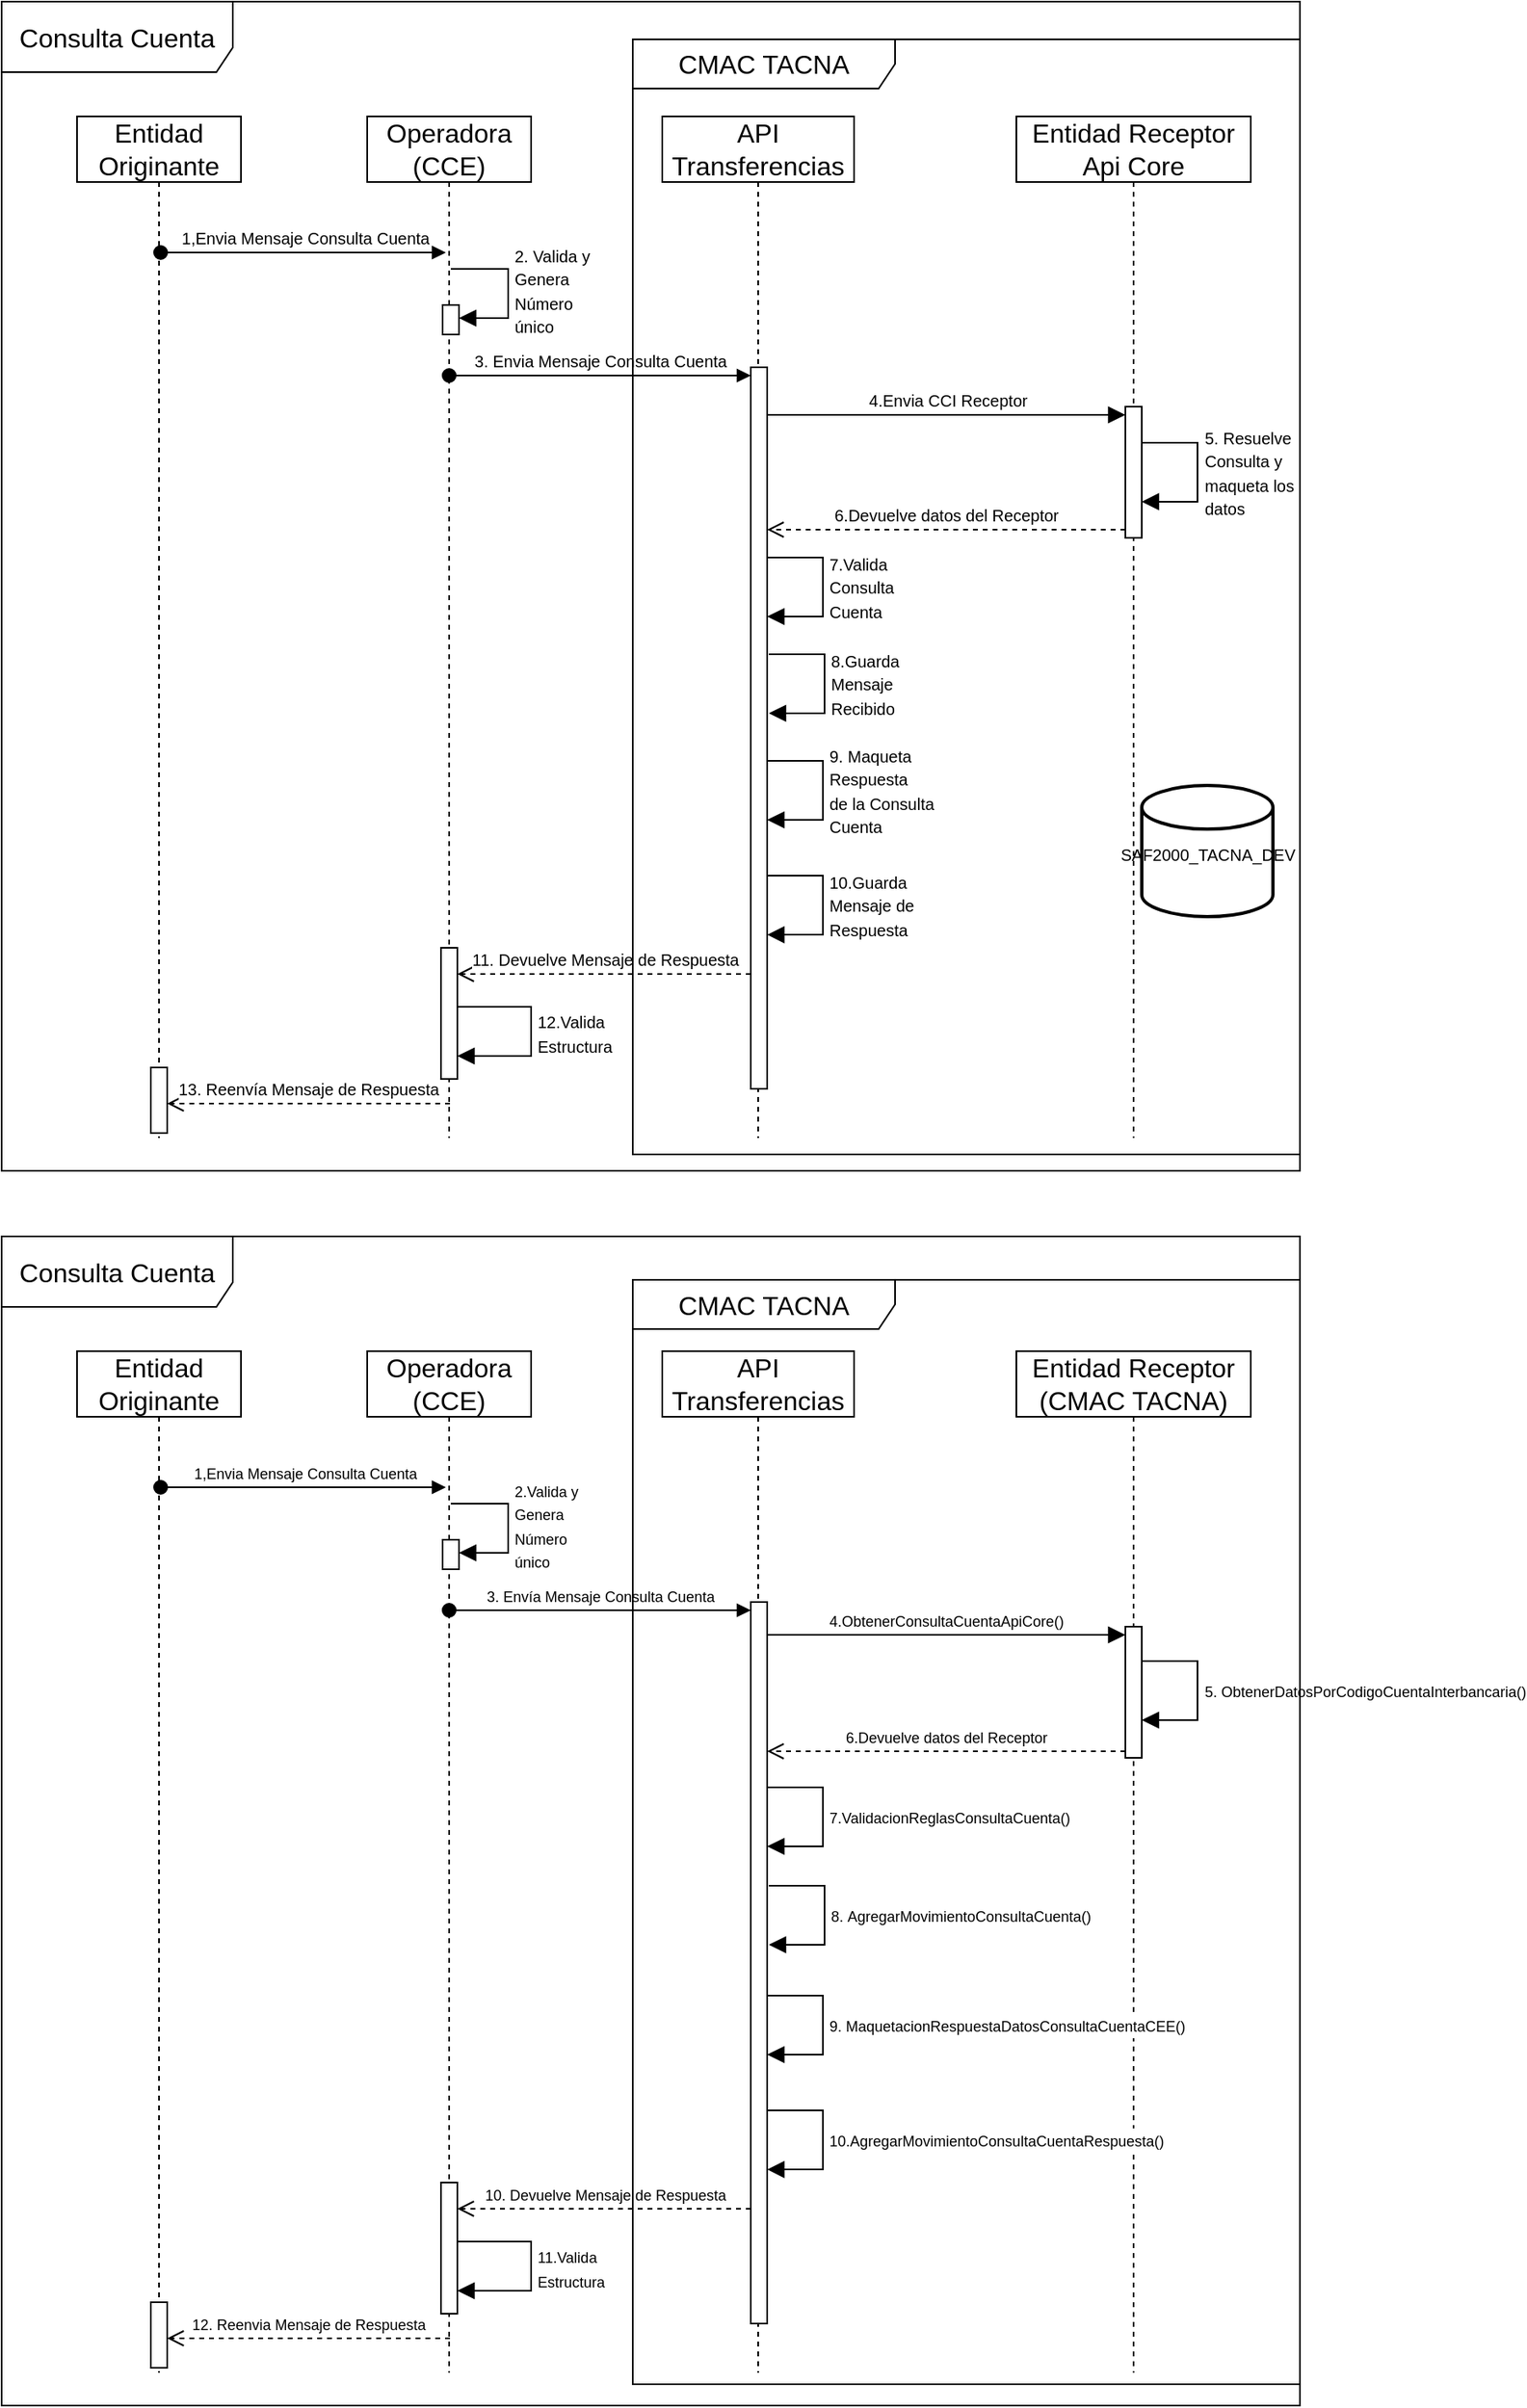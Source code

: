 <mxfile version="22.1.11" type="github" pages="4">
  <diagram id="7qkBSGRM_4CV0iD6Mvs-" name="D. Secuencia Input">
    <mxGraphModel dx="599" dy="354" grid="1" gridSize="10" guides="1" tooltips="1" connect="1" arrows="1" fold="1" page="1" pageScale="1" pageWidth="827" pageHeight="1169" background="none" math="0" shadow="0">
      <root>
        <mxCell id="0" />
        <mxCell id="1" parent="0" />
        <mxCell id="1XXakDAQ1JLdo6Ga9yO_-1" value="Operadora (CCE)" style="shape=umlLifeline;perimeter=lifelinePerimeter;whiteSpace=wrap;html=1;container=0;dropTarget=0;collapsible=0;recursiveResize=0;outlineConnect=0;portConstraint=eastwest;newEdgeStyle={&quot;edgeStyle&quot;:&quot;elbowEdgeStyle&quot;,&quot;elbow&quot;:&quot;vertical&quot;,&quot;curved&quot;:0,&quot;rounded&quot;:0};fontSize=16;rounded=0;" vertex="1" parent="1">
          <mxGeometry x="238" y="97" width="100" height="623" as="geometry" />
        </mxCell>
        <mxCell id="qnhxQ4x5LEvzGETkJ0ti-46" value="" style="html=1;points=[[0,0,0,0,5],[0,1,0,0,-5],[1,0,0,0,5],[1,1,0,0,-5]];perimeter=orthogonalPerimeter;outlineConnect=0;targetShapes=umlLifeline;portConstraint=eastwest;newEdgeStyle={&quot;curved&quot;:0,&quot;rounded&quot;:0};fontSize=16;" vertex="1" parent="1XXakDAQ1JLdo6Ga9yO_-1">
          <mxGeometry x="45" y="507" width="10" height="80" as="geometry" />
        </mxCell>
        <mxCell id="qnhxQ4x5LEvzGETkJ0ti-45" value="&lt;font style=&quot;font-size: 10px;&quot;&gt;12.Valida&lt;br&gt;Estructura&lt;/font&gt;" style="html=1;align=left;spacingLeft=2;endArrow=block;rounded=0;edgeStyle=orthogonalEdgeStyle;curved=0;rounded=0;fontSize=12;startSize=8;endSize=8;" edge="1" parent="1XXakDAQ1JLdo6Ga9yO_-1" source="qnhxQ4x5LEvzGETkJ0ti-46" target="qnhxQ4x5LEvzGETkJ0ti-46">
          <mxGeometry x="0.009" relative="1" as="geometry">
            <mxPoint x="65" y="553.03" as="sourcePoint" />
            <Array as="points">
              <mxPoint x="100" y="543" />
              <mxPoint x="100" y="573" />
            </Array>
            <mxPoint x="70" y="583.03" as="targetPoint" />
            <mxPoint as="offset" />
          </mxGeometry>
        </mxCell>
        <mxCell id="1XXakDAQ1JLdo6Ga9yO_-5" value="API Transferencias" style="shape=umlLifeline;perimeter=lifelinePerimeter;whiteSpace=wrap;html=1;container=0;dropTarget=0;collapsible=0;recursiveResize=0;outlineConnect=0;portConstraint=eastwest;newEdgeStyle={&quot;edgeStyle&quot;:&quot;elbowEdgeStyle&quot;,&quot;elbow&quot;:&quot;vertical&quot;,&quot;curved&quot;:0,&quot;rounded&quot;:0};fontSize=16;rounded=0;" vertex="1" parent="1">
          <mxGeometry x="418" y="97" width="117" height="623" as="geometry" />
        </mxCell>
        <mxCell id="qnhxQ4x5LEvzGETkJ0ti-1" value="Entidad Originante" style="shape=umlLifeline;perimeter=lifelinePerimeter;whiteSpace=wrap;html=1;container=0;dropTarget=0;collapsible=0;recursiveResize=0;outlineConnect=0;portConstraint=eastwest;newEdgeStyle={&quot;edgeStyle&quot;:&quot;elbowEdgeStyle&quot;,&quot;elbow&quot;:&quot;vertical&quot;,&quot;curved&quot;:0,&quot;rounded&quot;:0};fontSize=16;rounded=0;" vertex="1" parent="1">
          <mxGeometry x="61" y="97" width="100" height="623" as="geometry" />
        </mxCell>
        <mxCell id="qnhxQ4x5LEvzGETkJ0ti-3" value="Entidad Receptor&lt;br&gt;Api Core" style="shape=umlLifeline;perimeter=lifelinePerimeter;whiteSpace=wrap;html=1;container=0;dropTarget=0;collapsible=0;recursiveResize=0;outlineConnect=0;portConstraint=eastwest;newEdgeStyle={&quot;edgeStyle&quot;:&quot;elbowEdgeStyle&quot;,&quot;elbow&quot;:&quot;vertical&quot;,&quot;curved&quot;:0,&quot;rounded&quot;:0};fontSize=16;rounded=0;" vertex="1" parent="1">
          <mxGeometry x="634" y="97" width="143" height="623" as="geometry" />
        </mxCell>
        <mxCell id="qnhxQ4x5LEvzGETkJ0ti-14" value="Consulta Cuenta" style="shape=umlFrame;whiteSpace=wrap;html=1;pointerEvents=0;fontSize=16;width=141;height=43;" vertex="1" parent="1">
          <mxGeometry x="15" y="27" width="792" height="713" as="geometry" />
        </mxCell>
        <mxCell id="qnhxQ4x5LEvzGETkJ0ti-17" value="&lt;font style=&quot;font-size: 10px;&quot;&gt;1,Envia Mensaje Consulta Cuenta&lt;/font&gt;" style="html=1;verticalAlign=bottom;startArrow=oval;startFill=1;endArrow=block;startSize=8;curved=0;rounded=0;fontSize=12;" edge="1" parent="1">
          <mxGeometry x="0.011" width="60" relative="1" as="geometry">
            <mxPoint x="112" y="180" as="sourcePoint" />
            <mxPoint x="286" y="180" as="targetPoint" />
            <mxPoint as="offset" />
          </mxGeometry>
        </mxCell>
        <mxCell id="qnhxQ4x5LEvzGETkJ0ti-21" value="" style="html=1;points=[[0,0,0,0,5],[0,1,0,0,-5],[1,0,0,0,5],[1,1,0,0,-5]];perimeter=orthogonalPerimeter;outlineConnect=0;targetShapes=umlLifeline;portConstraint=eastwest;newEdgeStyle={&quot;curved&quot;:0,&quot;rounded&quot;:0};fontSize=16;" vertex="1" parent="1">
          <mxGeometry x="284" y="212" width="10" height="18" as="geometry" />
        </mxCell>
        <mxCell id="qnhxQ4x5LEvzGETkJ0ti-22" value="&lt;font style=&quot;font-size: 10px;&quot;&gt;2. Valida y&amp;nbsp;&lt;br&gt;Genera &lt;br&gt;Número &lt;br&gt;único&lt;/font&gt;" style="html=1;align=left;spacingLeft=2;endArrow=block;rounded=0;edgeStyle=orthogonalEdgeStyle;curved=0;rounded=0;fontSize=12;startSize=8;endSize=8;" edge="1" target="qnhxQ4x5LEvzGETkJ0ti-21" parent="1">
          <mxGeometry x="0.009" relative="1" as="geometry">
            <mxPoint x="289" y="190" as="sourcePoint" />
            <Array as="points">
              <mxPoint x="324" y="220" />
            </Array>
            <mxPoint as="offset" />
          </mxGeometry>
        </mxCell>
        <mxCell id="qnhxQ4x5LEvzGETkJ0ti-25" value="" style="html=1;points=[[0,0,0,0,5],[0,1,0,0,-5],[1,0,0,0,5],[1,1,0,0,-5]];perimeter=orthogonalPerimeter;outlineConnect=0;targetShapes=umlLifeline;portConstraint=eastwest;newEdgeStyle={&quot;curved&quot;:0,&quot;rounded&quot;:0};fontSize=16;" vertex="1" parent="1">
          <mxGeometry x="472" y="250" width="10" height="440" as="geometry" />
        </mxCell>
        <mxCell id="qnhxQ4x5LEvzGETkJ0ti-26" value="&lt;font style=&quot;font-size: 10px;&quot;&gt;3. Envia Mensaje Consulta Cuenta&lt;/font&gt;" style="html=1;verticalAlign=bottom;startArrow=oval;endArrow=block;startSize=8;curved=0;rounded=0;entryX=0;entryY=0;entryDx=0;entryDy=5;fontSize=12;" edge="1" target="qnhxQ4x5LEvzGETkJ0ti-25" parent="1">
          <mxGeometry relative="1" as="geometry">
            <mxPoint x="288" y="255" as="sourcePoint" />
          </mxGeometry>
        </mxCell>
        <mxCell id="qnhxQ4x5LEvzGETkJ0ti-35" value="&lt;font style=&quot;font-size: 10px;&quot;&gt;7.Valida &lt;br&gt;Consulta&lt;br&gt;Cuenta&lt;/font&gt;" style="html=1;align=left;spacingLeft=2;endArrow=block;rounded=0;edgeStyle=orthogonalEdgeStyle;curved=0;rounded=0;fontSize=12;startSize=8;endSize=8;exitX=0.7;exitY=0.5;exitDx=0;exitDy=0;exitPerimeter=0;" edge="1" parent="1">
          <mxGeometry x="0.003" relative="1" as="geometry">
            <mxPoint x="482" y="366" as="sourcePoint" />
            <Array as="points">
              <mxPoint x="516" y="366" />
              <mxPoint x="516" y="402" />
            </Array>
            <mxPoint as="offset" />
            <mxPoint x="482.0" y="402.0" as="targetPoint" />
          </mxGeometry>
        </mxCell>
        <mxCell id="qnhxQ4x5LEvzGETkJ0ti-36" value="" style="html=1;points=[[0,0,0,0,5],[0,1,0,0,-5],[1,0,0,0,5],[1,1,0,0,-5]];perimeter=orthogonalPerimeter;outlineConnect=0;targetShapes=umlLifeline;portConstraint=eastwest;newEdgeStyle={&quot;curved&quot;:0,&quot;rounded&quot;:0};fontSize=16;" vertex="1" parent="1">
          <mxGeometry x="700.5" y="274" width="10" height="80" as="geometry" />
        </mxCell>
        <mxCell id="qnhxQ4x5LEvzGETkJ0ti-37" value="&lt;font style=&quot;font-size: 10px;&quot;&gt;4.Envia CCI Receptor&lt;/font&gt;" style="html=1;verticalAlign=bottom;endArrow=block;curved=0;rounded=0;entryX=0;entryY=0;entryDx=0;entryDy=5;fontSize=12;startSize=8;endSize=8;" edge="1" target="qnhxQ4x5LEvzGETkJ0ti-36" parent="1">
          <mxGeometry relative="1" as="geometry">
            <mxPoint x="482" y="279" as="sourcePoint" />
          </mxGeometry>
        </mxCell>
        <mxCell id="qnhxQ4x5LEvzGETkJ0ti-38" value="&lt;font style=&quot;font-size: 10px;&quot;&gt;6.Devuelve datos del Receptor&lt;/font&gt;" style="html=1;verticalAlign=bottom;endArrow=open;dashed=1;endSize=8;curved=0;rounded=0;exitX=0;exitY=1;exitDx=0;exitDy=-5;fontSize=12;" edge="1" source="qnhxQ4x5LEvzGETkJ0ti-36" parent="1">
          <mxGeometry relative="1" as="geometry">
            <mxPoint x="482" y="349" as="targetPoint" />
          </mxGeometry>
        </mxCell>
        <mxCell id="qnhxQ4x5LEvzGETkJ0ti-39" value="&lt;font style=&quot;font-size: 10px;&quot;&gt;9. Maqueta&amp;nbsp;&lt;br&gt;Respuesta&lt;br&gt;de la Consulta&lt;br&gt;Cuenta&lt;br&gt;&lt;/font&gt;" style="html=1;align=left;spacingLeft=2;endArrow=block;rounded=0;edgeStyle=orthogonalEdgeStyle;curved=0;rounded=0;fontSize=12;startSize=8;endSize=8;exitX=0.7;exitY=0.5;exitDx=0;exitDy=0;exitPerimeter=0;" edge="1" parent="1">
          <mxGeometry x="0.003" relative="1" as="geometry">
            <mxPoint x="482" y="490" as="sourcePoint" />
            <Array as="points">
              <mxPoint x="516" y="490" />
              <mxPoint x="516" y="526" />
            </Array>
            <mxPoint as="offset" />
            <mxPoint x="482" y="526" as="targetPoint" />
          </mxGeometry>
        </mxCell>
        <mxCell id="qnhxQ4x5LEvzGETkJ0ti-40" value="&lt;font style=&quot;font-size: 10px;&quot;&gt;10.Guarda&lt;br&gt;Mensaje de&lt;br&gt;Respuesta&lt;br&gt;&lt;/font&gt;" style="html=1;align=left;spacingLeft=2;endArrow=block;rounded=0;edgeStyle=orthogonalEdgeStyle;curved=0;rounded=0;fontSize=12;startSize=8;endSize=8;exitX=0.7;exitY=0.5;exitDx=0;exitDy=0;exitPerimeter=0;" edge="1" parent="1">
          <mxGeometry x="0.003" relative="1" as="geometry">
            <mxPoint x="482" y="560.04" as="sourcePoint" />
            <Array as="points">
              <mxPoint x="516" y="560.04" />
              <mxPoint x="516" y="596.04" />
            </Array>
            <mxPoint as="offset" />
            <mxPoint x="482" y="596.04" as="targetPoint" />
          </mxGeometry>
        </mxCell>
        <mxCell id="qnhxQ4x5LEvzGETkJ0ti-41" value="&lt;font style=&quot;font-size: 10px;&quot;&gt;SAF2000_TACNA_DEV&lt;/font&gt;" style="strokeWidth=2;html=1;shape=mxgraph.flowchart.database;whiteSpace=wrap;fontSize=16;" vertex="1" parent="1">
          <mxGeometry x="710.5" y="505" width="80" height="80" as="geometry" />
        </mxCell>
        <mxCell id="qnhxQ4x5LEvzGETkJ0ti-43" value="&lt;font style=&quot;font-size: 10px;&quot;&gt;8.Guarda&lt;br&gt;Mensaje&amp;nbsp;&lt;br&gt;Recibido&lt;br&gt;&lt;/font&gt;" style="html=1;align=left;spacingLeft=2;endArrow=block;rounded=0;edgeStyle=orthogonalEdgeStyle;curved=0;rounded=0;fontSize=12;startSize=8;endSize=8;exitX=0.7;exitY=0.5;exitDx=0;exitDy=0;exitPerimeter=0;" edge="1" parent="1">
          <mxGeometry x="0.003" relative="1" as="geometry">
            <mxPoint x="483" y="425" as="sourcePoint" />
            <Array as="points">
              <mxPoint x="517" y="425" />
              <mxPoint x="517" y="461" />
            </Array>
            <mxPoint as="offset" />
            <mxPoint x="483" y="461" as="targetPoint" />
          </mxGeometry>
        </mxCell>
        <mxCell id="qnhxQ4x5LEvzGETkJ0ti-44" value="&lt;span style=&quot;font-size: 10px;&quot;&gt;11. Devuelve Mensaje de Respuesta&lt;/span&gt;" style="html=1;verticalAlign=bottom;endArrow=open;dashed=1;endSize=8;curved=0;rounded=0;fontSize=12;" edge="1" parent="1" target="qnhxQ4x5LEvzGETkJ0ti-46">
          <mxGeometry relative="1" as="geometry">
            <mxPoint x="309" y="620" as="targetPoint" />
            <mxPoint x="472" y="620.0" as="sourcePoint" />
          </mxGeometry>
        </mxCell>
        <mxCell id="qnhxQ4x5LEvzGETkJ0ti-47" value="&lt;span style=&quot;font-size: 10px;&quot;&gt;13. Reenvía&amp;nbsp;Mensaje de Respuesta&lt;/span&gt;" style="html=1;verticalAlign=bottom;endArrow=open;dashed=1;endSize=8;curved=0;rounded=0;fontSize=12;" edge="1" parent="1">
          <mxGeometry relative="1" as="geometry">
            <mxPoint x="116" y="699" as="targetPoint" />
            <mxPoint x="288.5" y="699" as="sourcePoint" />
            <Array as="points">
              <mxPoint x="200" y="699" />
            </Array>
          </mxGeometry>
        </mxCell>
        <mxCell id="qnhxQ4x5LEvzGETkJ0ti-48" value="" style="html=1;points=[[0,0,0,0,5],[0,1,0,0,-5],[1,0,0,0,5],[1,1,0,0,-5]];perimeter=orthogonalPerimeter;outlineConnect=0;targetShapes=umlLifeline;portConstraint=eastwest;newEdgeStyle={&quot;curved&quot;:0,&quot;rounded&quot;:0};fontSize=16;" vertex="1" parent="1">
          <mxGeometry x="106" y="677" width="10" height="40" as="geometry" />
        </mxCell>
        <mxCell id="qnhxQ4x5LEvzGETkJ0ti-49" value="Operadora (CCE)" style="shape=umlLifeline;perimeter=lifelinePerimeter;whiteSpace=wrap;html=1;container=0;dropTarget=0;collapsible=0;recursiveResize=0;outlineConnect=0;portConstraint=eastwest;newEdgeStyle={&quot;edgeStyle&quot;:&quot;elbowEdgeStyle&quot;,&quot;elbow&quot;:&quot;vertical&quot;,&quot;curved&quot;:0,&quot;rounded&quot;:0};fontSize=16;rounded=0;" vertex="1" parent="1">
          <mxGeometry x="238" y="850" width="100" height="623" as="geometry" />
        </mxCell>
        <mxCell id="qnhxQ4x5LEvzGETkJ0ti-50" value="" style="html=1;points=[[0,0,0,0,5],[0,1,0,0,-5],[1,0,0,0,5],[1,1,0,0,-5]];perimeter=orthogonalPerimeter;outlineConnect=0;targetShapes=umlLifeline;portConstraint=eastwest;newEdgeStyle={&quot;curved&quot;:0,&quot;rounded&quot;:0};fontSize=16;" vertex="1" parent="qnhxQ4x5LEvzGETkJ0ti-49">
          <mxGeometry x="45" y="507" width="10" height="80" as="geometry" />
        </mxCell>
        <mxCell id="qnhxQ4x5LEvzGETkJ0ti-51" value="&lt;font style=&quot;font-size: 9px;&quot;&gt;11.Valida&lt;br&gt;Estructura&lt;/font&gt;" style="html=1;align=left;spacingLeft=2;endArrow=block;rounded=0;edgeStyle=orthogonalEdgeStyle;curved=0;rounded=0;fontSize=12;startSize=8;endSize=8;" edge="1" parent="qnhxQ4x5LEvzGETkJ0ti-49" source="qnhxQ4x5LEvzGETkJ0ti-50" target="qnhxQ4x5LEvzGETkJ0ti-50">
          <mxGeometry x="0.009" relative="1" as="geometry">
            <mxPoint x="65" y="553.03" as="sourcePoint" />
            <Array as="points">
              <mxPoint x="100" y="543" />
              <mxPoint x="100" y="573" />
            </Array>
            <mxPoint x="70" y="583.03" as="targetPoint" />
            <mxPoint as="offset" />
          </mxGeometry>
        </mxCell>
        <mxCell id="qnhxQ4x5LEvzGETkJ0ti-52" value="API Transferencias" style="shape=umlLifeline;perimeter=lifelinePerimeter;whiteSpace=wrap;html=1;container=0;dropTarget=0;collapsible=0;recursiveResize=0;outlineConnect=0;portConstraint=eastwest;newEdgeStyle={&quot;edgeStyle&quot;:&quot;elbowEdgeStyle&quot;,&quot;elbow&quot;:&quot;vertical&quot;,&quot;curved&quot;:0,&quot;rounded&quot;:0};fontSize=16;rounded=0;" vertex="1" parent="1">
          <mxGeometry x="418" y="850" width="117" height="623" as="geometry" />
        </mxCell>
        <mxCell id="qnhxQ4x5LEvzGETkJ0ti-53" value="Entidad Originante" style="shape=umlLifeline;perimeter=lifelinePerimeter;whiteSpace=wrap;html=1;container=0;dropTarget=0;collapsible=0;recursiveResize=0;outlineConnect=0;portConstraint=eastwest;newEdgeStyle={&quot;edgeStyle&quot;:&quot;elbowEdgeStyle&quot;,&quot;elbow&quot;:&quot;vertical&quot;,&quot;curved&quot;:0,&quot;rounded&quot;:0};fontSize=16;rounded=0;" vertex="1" parent="1">
          <mxGeometry x="61" y="850" width="100" height="623" as="geometry" />
        </mxCell>
        <mxCell id="qnhxQ4x5LEvzGETkJ0ti-54" value="Entidad Receptor (CMAC TACNA)" style="shape=umlLifeline;perimeter=lifelinePerimeter;whiteSpace=wrap;html=1;container=0;dropTarget=0;collapsible=0;recursiveResize=0;outlineConnect=0;portConstraint=eastwest;newEdgeStyle={&quot;edgeStyle&quot;:&quot;elbowEdgeStyle&quot;,&quot;elbow&quot;:&quot;vertical&quot;,&quot;curved&quot;:0,&quot;rounded&quot;:0};fontSize=16;rounded=0;" vertex="1" parent="1">
          <mxGeometry x="634" y="850" width="143" height="623" as="geometry" />
        </mxCell>
        <mxCell id="qnhxQ4x5LEvzGETkJ0ti-55" value="Consulta Cuenta" style="shape=umlFrame;whiteSpace=wrap;html=1;pointerEvents=0;fontSize=16;width=141;height=43;" vertex="1" parent="1">
          <mxGeometry x="15" y="780" width="792" height="713" as="geometry" />
        </mxCell>
        <mxCell id="qnhxQ4x5LEvzGETkJ0ti-56" value="&lt;font style=&quot;font-size: 9px;&quot;&gt;1,Envia Mensaje Consulta Cuenta&lt;/font&gt;" style="html=1;verticalAlign=bottom;startArrow=oval;startFill=1;endArrow=block;startSize=8;curved=0;rounded=0;fontSize=12;" edge="1" parent="1">
          <mxGeometry x="0.011" width="60" relative="1" as="geometry">
            <mxPoint x="112" y="933" as="sourcePoint" />
            <mxPoint x="286" y="933" as="targetPoint" />
            <mxPoint as="offset" />
          </mxGeometry>
        </mxCell>
        <mxCell id="qnhxQ4x5LEvzGETkJ0ti-57" value="" style="html=1;points=[[0,0,0,0,5],[0,1,0,0,-5],[1,0,0,0,5],[1,1,0,0,-5]];perimeter=orthogonalPerimeter;outlineConnect=0;targetShapes=umlLifeline;portConstraint=eastwest;newEdgeStyle={&quot;curved&quot;:0,&quot;rounded&quot;:0};fontSize=16;" vertex="1" parent="1">
          <mxGeometry x="284" y="965" width="10" height="18" as="geometry" />
        </mxCell>
        <mxCell id="qnhxQ4x5LEvzGETkJ0ti-58" value="&lt;font style=&quot;font-size: 9px;&quot;&gt;2.Valida y&amp;nbsp;&lt;br&gt;Genera &lt;br&gt;Número &lt;br&gt;único&lt;/font&gt;" style="html=1;align=left;spacingLeft=2;endArrow=block;rounded=0;edgeStyle=orthogonalEdgeStyle;curved=0;rounded=0;fontSize=12;startSize=8;endSize=8;" edge="1" parent="1" target="qnhxQ4x5LEvzGETkJ0ti-57">
          <mxGeometry x="0.009" relative="1" as="geometry">
            <mxPoint x="289" y="943" as="sourcePoint" />
            <Array as="points">
              <mxPoint x="324" y="973" />
            </Array>
            <mxPoint as="offset" />
          </mxGeometry>
        </mxCell>
        <mxCell id="qnhxQ4x5LEvzGETkJ0ti-59" value="" style="html=1;points=[[0,0,0,0,5],[0,1,0,0,-5],[1,0,0,0,5],[1,1,0,0,-5]];perimeter=orthogonalPerimeter;outlineConnect=0;targetShapes=umlLifeline;portConstraint=eastwest;newEdgeStyle={&quot;curved&quot;:0,&quot;rounded&quot;:0};fontSize=16;" vertex="1" parent="1">
          <mxGeometry x="472" y="1003" width="10" height="440" as="geometry" />
        </mxCell>
        <mxCell id="qnhxQ4x5LEvzGETkJ0ti-60" value="&lt;font style=&quot;font-size: 9px;&quot;&gt;3. Envía Mensaje Consulta Cuenta&lt;/font&gt;" style="html=1;verticalAlign=bottom;startArrow=oval;endArrow=block;startSize=8;curved=0;rounded=0;entryX=0;entryY=0;entryDx=0;entryDy=5;fontSize=12;" edge="1" parent="1" target="qnhxQ4x5LEvzGETkJ0ti-59">
          <mxGeometry relative="1" as="geometry">
            <mxPoint x="288" y="1008" as="sourcePoint" />
          </mxGeometry>
        </mxCell>
        <mxCell id="qnhxQ4x5LEvzGETkJ0ti-61" value="&lt;font style=&quot;font-size: 9px;&quot;&gt;&lt;font style=&quot;font-size: 9px;&quot;&gt;7.&lt;/font&gt;ValidacionReglasConsultaCuenta()&lt;/font&gt;" style="html=1;align=left;spacingLeft=2;endArrow=block;rounded=0;edgeStyle=orthogonalEdgeStyle;curved=0;rounded=0;fontSize=12;startSize=8;endSize=8;exitX=0.7;exitY=0.5;exitDx=0;exitDy=0;exitPerimeter=0;" edge="1" parent="1">
          <mxGeometry x="0.003" relative="1" as="geometry">
            <mxPoint x="482" y="1116" as="sourcePoint" />
            <Array as="points">
              <mxPoint x="516" y="1116" />
              <mxPoint x="516" y="1152" />
            </Array>
            <mxPoint as="offset" />
            <mxPoint x="482.0" y="1152" as="targetPoint" />
          </mxGeometry>
        </mxCell>
        <mxCell id="qnhxQ4x5LEvzGETkJ0ti-62" value="" style="html=1;points=[[0,0,0,0,5],[0,1,0,0,-5],[1,0,0,0,5],[1,1,0,0,-5]];perimeter=orthogonalPerimeter;outlineConnect=0;targetShapes=umlLifeline;portConstraint=eastwest;newEdgeStyle={&quot;curved&quot;:0,&quot;rounded&quot;:0};fontSize=16;" vertex="1" parent="1">
          <mxGeometry x="700.5" y="1018" width="10" height="80" as="geometry" />
        </mxCell>
        <mxCell id="qnhxQ4x5LEvzGETkJ0ti-63" value="&lt;font style=&quot;font-size: 9px;&quot;&gt;&lt;font style=&quot;font-size: 9px;&quot;&gt;4.&lt;/font&gt;ObtenerConsultaCuentaApiCore()&lt;/font&gt;" style="html=1;verticalAlign=bottom;endArrow=block;curved=0;rounded=0;entryX=0;entryY=0;entryDx=0;entryDy=5;fontSize=12;startSize=8;endSize=8;" edge="1" parent="1" target="qnhxQ4x5LEvzGETkJ0ti-62">
          <mxGeometry x="-0.003" relative="1" as="geometry">
            <mxPoint x="482" y="1023" as="sourcePoint" />
            <mxPoint as="offset" />
          </mxGeometry>
        </mxCell>
        <mxCell id="qnhxQ4x5LEvzGETkJ0ti-64" value="&lt;font style=&quot;font-size: 9px;&quot;&gt;6.Devuelve datos del Receptor&lt;/font&gt;" style="html=1;verticalAlign=bottom;endArrow=open;dashed=1;endSize=8;curved=0;rounded=0;exitX=0;exitY=1;exitDx=0;exitDy=-5;fontSize=12;" edge="1" parent="1">
          <mxGeometry x="0.0" relative="1" as="geometry">
            <mxPoint x="482" y="1094" as="targetPoint" />
            <mxPoint x="700.5" y="1094" as="sourcePoint" />
            <mxPoint as="offset" />
          </mxGeometry>
        </mxCell>
        <mxCell id="qnhxQ4x5LEvzGETkJ0ti-65" value="&lt;font style=&quot;font-size: 9px;&quot;&gt;&lt;font style=&quot;font-size: 9px;&quot;&gt;9.&amp;nbsp;&lt;/font&gt;MaquetacionRespuestaDatosConsultaCuentaCEE()&lt;/font&gt;" style="html=1;align=left;spacingLeft=2;endArrow=block;rounded=0;edgeStyle=orthogonalEdgeStyle;curved=0;rounded=0;fontSize=12;startSize=8;endSize=8;exitX=0.7;exitY=0.5;exitDx=0;exitDy=0;exitPerimeter=0;" edge="1" parent="1">
          <mxGeometry x="-0.004" relative="1" as="geometry">
            <mxPoint x="482" y="1243" as="sourcePoint" />
            <Array as="points">
              <mxPoint x="516" y="1243" />
              <mxPoint x="516" y="1279" />
            </Array>
            <mxPoint as="offset" />
            <mxPoint x="482" y="1279" as="targetPoint" />
          </mxGeometry>
        </mxCell>
        <mxCell id="qnhxQ4x5LEvzGETkJ0ti-66" value="&lt;font style=&quot;font-size: 9px;&quot;&gt;&lt;font style=&quot;font-size: 9px;&quot;&gt;10.&lt;/font&gt;AgregarMovimientoConsultaCuentaRespuesta()&lt;/font&gt;" style="html=1;align=left;spacingLeft=2;endArrow=block;rounded=0;edgeStyle=orthogonalEdgeStyle;curved=0;rounded=0;fontSize=12;startSize=8;endSize=8;exitX=0.7;exitY=0.5;exitDx=0;exitDy=0;exitPerimeter=0;" edge="1" parent="1">
          <mxGeometry x="0.003" relative="1" as="geometry">
            <mxPoint x="482" y="1313.04" as="sourcePoint" />
            <Array as="points">
              <mxPoint x="516" y="1313.04" />
              <mxPoint x="516" y="1349.04" />
            </Array>
            <mxPoint as="offset" />
            <mxPoint x="482" y="1349.04" as="targetPoint" />
          </mxGeometry>
        </mxCell>
        <mxCell id="qnhxQ4x5LEvzGETkJ0ti-67" value="&lt;font style=&quot;font-size: 9px;&quot;&gt;&lt;font style=&quot;font-size: 9px;&quot;&gt;8.&lt;/font&gt;&amp;nbsp;AgregarMovimientoConsultaCuenta()&lt;/font&gt;" style="html=1;align=left;spacingLeft=2;endArrow=block;rounded=0;edgeStyle=orthogonalEdgeStyle;curved=0;rounded=0;fontSize=12;startSize=8;endSize=8;exitX=0.7;exitY=0.5;exitDx=0;exitDy=0;exitPerimeter=0;" edge="1" parent="1">
          <mxGeometry x="0.003" relative="1" as="geometry">
            <mxPoint x="483" y="1176" as="sourcePoint" />
            <Array as="points">
              <mxPoint x="517" y="1176" />
              <mxPoint x="517" y="1212" />
            </Array>
            <mxPoint as="offset" />
            <mxPoint x="483" y="1212" as="targetPoint" />
          </mxGeometry>
        </mxCell>
        <mxCell id="qnhxQ4x5LEvzGETkJ0ti-68" value="&lt;font style=&quot;font-size: 9px;&quot;&gt;10. Devuelve Mensaje de Respuesta&lt;/font&gt;" style="html=1;verticalAlign=bottom;endArrow=open;dashed=1;endSize=8;curved=0;rounded=0;fontSize=12;" edge="1" parent="1" target="qnhxQ4x5LEvzGETkJ0ti-50">
          <mxGeometry relative="1" as="geometry">
            <mxPoint x="309" y="1373" as="targetPoint" />
            <mxPoint x="472" y="1373" as="sourcePoint" />
          </mxGeometry>
        </mxCell>
        <mxCell id="qnhxQ4x5LEvzGETkJ0ti-69" value="&lt;font style=&quot;font-size: 9px;&quot;&gt;12. Reenvia Mensaje de Respuesta&lt;/font&gt;" style="html=1;verticalAlign=bottom;endArrow=open;dashed=1;endSize=8;curved=0;rounded=0;fontSize=12;" edge="1" parent="1">
          <mxGeometry relative="1" as="geometry">
            <mxPoint x="116" y="1452" as="targetPoint" />
            <mxPoint x="288.5" y="1452" as="sourcePoint" />
            <Array as="points">
              <mxPoint x="200" y="1452" />
            </Array>
          </mxGeometry>
        </mxCell>
        <mxCell id="qnhxQ4x5LEvzGETkJ0ti-70" value="" style="html=1;points=[[0,0,0,0,5],[0,1,0,0,-5],[1,0,0,0,5],[1,1,0,0,-5]];perimeter=orthogonalPerimeter;outlineConnect=0;targetShapes=umlLifeline;portConstraint=eastwest;newEdgeStyle={&quot;curved&quot;:0,&quot;rounded&quot;:0};fontSize=16;" vertex="1" parent="1">
          <mxGeometry x="106" y="1430" width="10" height="40" as="geometry" />
        </mxCell>
        <mxCell id="qnhxQ4x5LEvzGETkJ0ti-71" value="&lt;font style=&quot;font-size: 10px;&quot;&gt;5. Resuelve&lt;br&gt;Consulta y &lt;br&gt;maqueta los&lt;br&gt;datos&lt;br&gt;&lt;/font&gt;" style="html=1;align=left;spacingLeft=2;endArrow=block;rounded=0;edgeStyle=orthogonalEdgeStyle;curved=0;rounded=0;fontSize=12;startSize=8;endSize=8;exitX=0.7;exitY=0.5;exitDx=0;exitDy=0;exitPerimeter=0;" edge="1" parent="1">
          <mxGeometry x="0.003" relative="1" as="geometry">
            <mxPoint x="710.5" y="295.98" as="sourcePoint" />
            <Array as="points">
              <mxPoint x="744.5" y="295.98" />
              <mxPoint x="744.5" y="331.98" />
            </Array>
            <mxPoint as="offset" />
            <mxPoint x="710.5" y="331.98" as="targetPoint" />
          </mxGeometry>
        </mxCell>
        <mxCell id="qnhxQ4x5LEvzGETkJ0ti-72" value="&lt;font style=&quot;&quot;&gt;&lt;font style=&quot;font-size: 9px;&quot;&gt;5. ObtenerDatosPorCodigoCuentaInterbancaria()&lt;/font&gt;&lt;br&gt;&lt;/font&gt;" style="html=1;align=left;spacingLeft=2;endArrow=block;rounded=0;edgeStyle=orthogonalEdgeStyle;curved=0;rounded=0;fontSize=12;startSize=8;endSize=8;exitX=0.7;exitY=0.5;exitDx=0;exitDy=0;exitPerimeter=0;" edge="1" parent="1">
          <mxGeometry x="0.003" relative="1" as="geometry">
            <mxPoint x="710.5" y="1039" as="sourcePoint" />
            <Array as="points">
              <mxPoint x="744.5" y="1039" />
              <mxPoint x="744.5" y="1075" />
            </Array>
            <mxPoint as="offset" />
            <mxPoint x="710.5" y="1075" as="targetPoint" />
          </mxGeometry>
        </mxCell>
        <mxCell id="8uuM7HfFYc-1AKd77aGB-1" value="CMAC TACNA" style="shape=umlFrame;whiteSpace=wrap;html=1;pointerEvents=0;fontSize=16;width=160;height=30;" vertex="1" parent="1">
          <mxGeometry x="400" y="50" width="407" height="680" as="geometry" />
        </mxCell>
        <mxCell id="8uuM7HfFYc-1AKd77aGB-2" value="CMAC TACNA" style="shape=umlFrame;whiteSpace=wrap;html=1;pointerEvents=0;fontSize=16;width=160;height=30;" vertex="1" parent="1">
          <mxGeometry x="400" y="806.5" width="407" height="673.5" as="geometry" />
        </mxCell>
      </root>
    </mxGraphModel>
  </diagram>
  <diagram id="RyEcgc7Pi21CZ4S-tj66" name="DS Orden Transferencia (INPUT)">
    <mxGraphModel dx="730" dy="431" grid="1" gridSize="10" guides="1" tooltips="1" connect="1" arrows="1" fold="1" page="1" pageScale="1" pageWidth="827" pageHeight="1169" math="0" shadow="0">
      <root>
        <mxCell id="0" />
        <mxCell id="1" parent="0" />
        <mxCell id="gVPsDraY7i2Er8CvClYZ-1" value="Operadora (CCE)" style="shape=umlLifeline;perimeter=lifelinePerimeter;whiteSpace=wrap;html=1;container=0;dropTarget=0;collapsible=0;recursiveResize=0;outlineConnect=0;portConstraint=eastwest;newEdgeStyle={&quot;edgeStyle&quot;:&quot;elbowEdgeStyle&quot;,&quot;elbow&quot;:&quot;vertical&quot;,&quot;curved&quot;:0,&quot;rounded&quot;:0};fontSize=16;rounded=0;" vertex="1" parent="1">
          <mxGeometry x="238" y="97" width="100" height="623" as="geometry" />
        </mxCell>
        <mxCell id="gVPsDraY7i2Er8CvClYZ-2" value="" style="html=1;points=[[0,0,0,0,5],[0,1,0,0,-5],[1,0,0,0,5],[1,1,0,0,-5]];perimeter=orthogonalPerimeter;outlineConnect=0;targetShapes=umlLifeline;portConstraint=eastwest;newEdgeStyle={&quot;curved&quot;:0,&quot;rounded&quot;:0};fontSize=16;" vertex="1" parent="gVPsDraY7i2Er8CvClYZ-1">
          <mxGeometry x="45" y="507" width="10" height="80" as="geometry" />
        </mxCell>
        <mxCell id="gVPsDraY7i2Er8CvClYZ-3" value="&lt;font style=&quot;font-size: 10px;&quot;&gt;12.Valida&lt;br&gt;Estructura&lt;/font&gt;" style="html=1;align=left;spacingLeft=2;endArrow=block;rounded=0;edgeStyle=orthogonalEdgeStyle;curved=0;rounded=0;fontSize=12;startSize=8;endSize=8;" edge="1" parent="gVPsDraY7i2Er8CvClYZ-1" source="gVPsDraY7i2Er8CvClYZ-2" target="gVPsDraY7i2Er8CvClYZ-2">
          <mxGeometry x="0.009" relative="1" as="geometry">
            <mxPoint x="65" y="553.03" as="sourcePoint" />
            <Array as="points">
              <mxPoint x="100" y="543" />
              <mxPoint x="100" y="573" />
            </Array>
            <mxPoint x="70" y="583.03" as="targetPoint" />
            <mxPoint as="offset" />
          </mxGeometry>
        </mxCell>
        <mxCell id="gVPsDraY7i2Er8CvClYZ-4" value="API Transferencias" style="shape=umlLifeline;perimeter=lifelinePerimeter;whiteSpace=wrap;html=1;container=0;dropTarget=0;collapsible=0;recursiveResize=0;outlineConnect=0;portConstraint=eastwest;newEdgeStyle={&quot;edgeStyle&quot;:&quot;elbowEdgeStyle&quot;,&quot;elbow&quot;:&quot;vertical&quot;,&quot;curved&quot;:0,&quot;rounded&quot;:0};fontSize=16;rounded=0;" vertex="1" parent="1">
          <mxGeometry x="418" y="97" width="117" height="623" as="geometry" />
        </mxCell>
        <mxCell id="gVPsDraY7i2Er8CvClYZ-5" value="Entidad Originante" style="shape=umlLifeline;perimeter=lifelinePerimeter;whiteSpace=wrap;html=1;container=0;dropTarget=0;collapsible=0;recursiveResize=0;outlineConnect=0;portConstraint=eastwest;newEdgeStyle={&quot;edgeStyle&quot;:&quot;elbowEdgeStyle&quot;,&quot;elbow&quot;:&quot;vertical&quot;,&quot;curved&quot;:0,&quot;rounded&quot;:0};fontSize=16;rounded=0;" vertex="1" parent="1">
          <mxGeometry x="61" y="97" width="100" height="623" as="geometry" />
        </mxCell>
        <mxCell id="gVPsDraY7i2Er8CvClYZ-6" value="Entidad Receptor&amp;nbsp;&lt;br&gt;API Core" style="shape=umlLifeline;perimeter=lifelinePerimeter;whiteSpace=wrap;html=1;container=0;dropTarget=0;collapsible=0;recursiveResize=0;outlineConnect=0;portConstraint=eastwest;newEdgeStyle={&quot;edgeStyle&quot;:&quot;elbowEdgeStyle&quot;,&quot;elbow&quot;:&quot;vertical&quot;,&quot;curved&quot;:0,&quot;rounded&quot;:0};fontSize=16;rounded=0;" vertex="1" parent="1">
          <mxGeometry x="634" y="97" width="143" height="623" as="geometry" />
        </mxCell>
        <mxCell id="gVPsDraY7i2Er8CvClYZ-7" value="Orden de Transferencia" style="shape=umlFrame;whiteSpace=wrap;html=1;pointerEvents=0;fontSize=16;width=141;height=43;" vertex="1" parent="1">
          <mxGeometry x="15" y="27" width="792" height="713" as="geometry" />
        </mxCell>
        <mxCell id="gVPsDraY7i2Er8CvClYZ-8" value="&lt;font style=&quot;font-size: 9px;&quot;&gt;1,Envia Mensaje Orden de Transferencia&lt;/font&gt;" style="html=1;verticalAlign=bottom;startArrow=oval;startFill=1;endArrow=block;startSize=8;curved=0;rounded=0;fontSize=12;" edge="1" parent="1">
          <mxGeometry x="0.009" width="60" relative="1" as="geometry">
            <mxPoint x="112" y="180" as="sourcePoint" />
            <mxPoint x="286" y="180" as="targetPoint" />
            <mxPoint as="offset" />
          </mxGeometry>
        </mxCell>
        <mxCell id="gVPsDraY7i2Er8CvClYZ-9" value="" style="html=1;points=[[0,0,0,0,5],[0,1,0,0,-5],[1,0,0,0,5],[1,1,0,0,-5]];perimeter=orthogonalPerimeter;outlineConnect=0;targetShapes=umlLifeline;portConstraint=eastwest;newEdgeStyle={&quot;curved&quot;:0,&quot;rounded&quot;:0};fontSize=16;" vertex="1" parent="1">
          <mxGeometry x="284" y="212" width="10" height="18" as="geometry" />
        </mxCell>
        <mxCell id="gVPsDraY7i2Er8CvClYZ-10" value="&lt;font style=&quot;font-size: 9px;&quot;&gt;2.Valida,&amp;nbsp;Verifica &lt;br&gt;y&amp;nbsp;Genera&amp;nbsp;&lt;br&gt;Número Unico&lt;br&gt;&lt;/font&gt;" style="html=1;align=left;spacingLeft=2;endArrow=block;rounded=0;edgeStyle=orthogonalEdgeStyle;curved=0;rounded=0;fontSize=12;startSize=8;endSize=8;" edge="1" parent="1" target="gVPsDraY7i2Er8CvClYZ-9">
          <mxGeometry x="0.008" relative="1" as="geometry">
            <mxPoint x="289" y="190" as="sourcePoint" />
            <Array as="points">
              <mxPoint x="324" y="220" />
            </Array>
            <mxPoint as="offset" />
          </mxGeometry>
        </mxCell>
        <mxCell id="gVPsDraY7i2Er8CvClYZ-11" value="" style="html=1;points=[[0,0,0,0,5],[0,1,0,0,-5],[1,0,0,0,5],[1,1,0,0,-5]];perimeter=orthogonalPerimeter;outlineConnect=0;targetShapes=umlLifeline;portConstraint=eastwest;newEdgeStyle={&quot;curved&quot;:0,&quot;rounded&quot;:0};fontSize=16;" vertex="1" parent="1">
          <mxGeometry x="472" y="250" width="10" height="440" as="geometry" />
        </mxCell>
        <mxCell id="gVPsDraY7i2Er8CvClYZ-12" value="&lt;font style=&quot;font-size: 9px;&quot;&gt;3. Reenvia Mensaje Orden de Transferencia&lt;/font&gt;" style="html=1;verticalAlign=bottom;startArrow=oval;endArrow=block;startSize=8;curved=0;rounded=0;entryX=0;entryY=0;entryDx=0;entryDy=5;fontSize=12;" edge="1" parent="1" target="gVPsDraY7i2Er8CvClYZ-11">
          <mxGeometry x="0.001" relative="1" as="geometry">
            <mxPoint x="288" y="255" as="sourcePoint" />
            <mxPoint as="offset" />
          </mxGeometry>
        </mxCell>
        <mxCell id="gVPsDraY7i2Er8CvClYZ-13" value="&lt;font style=&quot;font-size: 10px;&quot;&gt;4.Valida &lt;br&gt;Orden de&amp;nbsp;&lt;br&gt;Transferencia&lt;br&gt;&lt;/font&gt;" style="html=1;align=left;spacingLeft=2;endArrow=block;rounded=0;edgeStyle=orthogonalEdgeStyle;curved=0;rounded=0;fontSize=12;startSize=8;endSize=8;exitX=0.7;exitY=0.5;exitDx=0;exitDy=0;exitPerimeter=0;" edge="1" parent="1" target="gVPsDraY7i2Er8CvClYZ-11">
          <mxGeometry x="0.003" relative="1" as="geometry">
            <mxPoint x="482" y="270" as="sourcePoint" />
            <Array as="points">
              <mxPoint x="516" y="270" />
              <mxPoint x="516" y="306" />
            </Array>
            <mxPoint as="offset" />
            <mxPoint x="486" y="306" as="targetPoint" />
          </mxGeometry>
        </mxCell>
        <mxCell id="gVPsDraY7i2Er8CvClYZ-14" value="" style="html=1;points=[[0,0,0,0,5],[0,1,0,0,-5],[1,0,0,0,5],[1,1,0,0,-5]];perimeter=orthogonalPerimeter;outlineConnect=0;targetShapes=umlLifeline;portConstraint=eastwest;newEdgeStyle={&quot;curved&quot;:0,&quot;rounded&quot;:0};fontSize=16;" vertex="1" parent="1">
          <mxGeometry x="700.5" y="395" width="10" height="80" as="geometry" />
        </mxCell>
        <mxCell id="gVPsDraY7i2Er8CvClYZ-15" value="&lt;font style=&quot;font-size: 10px;&quot;&gt;6.Envia CCI Receptor&lt;/font&gt;" style="html=1;verticalAlign=bottom;endArrow=block;curved=0;rounded=0;entryX=0;entryY=0;entryDx=0;entryDy=5;fontSize=12;startSize=8;endSize=8;" edge="1" parent="1" target="gVPsDraY7i2Er8CvClYZ-14">
          <mxGeometry relative="1" as="geometry">
            <mxPoint x="482" y="400" as="sourcePoint" />
          </mxGeometry>
        </mxCell>
        <mxCell id="gVPsDraY7i2Er8CvClYZ-16" value="&lt;font style=&quot;font-size: 10px;&quot;&gt;8.Devuelve datos del Receptor&lt;/font&gt;" style="html=1;verticalAlign=bottom;endArrow=open;dashed=1;endSize=8;curved=0;rounded=0;exitX=0;exitY=1;exitDx=0;exitDy=-5;fontSize=12;" edge="1" parent="1" source="gVPsDraY7i2Er8CvClYZ-14">
          <mxGeometry relative="1" as="geometry">
            <mxPoint x="482" y="470" as="targetPoint" />
          </mxGeometry>
        </mxCell>
        <mxCell id="gVPsDraY7i2Er8CvClYZ-17" value="&lt;font style=&quot;font-size: 10px;&quot;&gt;9. Maqueta&amp;nbsp;&lt;br&gt;Respuesta&lt;br&gt;de la Consulta&lt;br&gt;Cuenta&lt;br&gt;&lt;/font&gt;" style="html=1;align=left;spacingLeft=2;endArrow=block;rounded=0;edgeStyle=orthogonalEdgeStyle;curved=0;rounded=0;fontSize=12;startSize=8;endSize=8;exitX=0.7;exitY=0.5;exitDx=0;exitDy=0;exitPerimeter=0;" edge="1" parent="1">
          <mxGeometry x="0.003" relative="1" as="geometry">
            <mxPoint x="482" y="490" as="sourcePoint" />
            <Array as="points">
              <mxPoint x="516" y="490" />
              <mxPoint x="516" y="526" />
            </Array>
            <mxPoint as="offset" />
            <mxPoint x="482" y="526" as="targetPoint" />
          </mxGeometry>
        </mxCell>
        <mxCell id="gVPsDraY7i2Er8CvClYZ-18" value="&lt;font style=&quot;font-size: 10px;&quot;&gt;10.Guarda&lt;br&gt;Mensaje de&lt;br&gt;Respuesta&lt;br&gt;&lt;/font&gt;" style="html=1;align=left;spacingLeft=2;endArrow=block;rounded=0;edgeStyle=orthogonalEdgeStyle;curved=0;rounded=0;fontSize=12;startSize=8;endSize=8;exitX=0.7;exitY=0.5;exitDx=0;exitDy=0;exitPerimeter=0;" edge="1" parent="1">
          <mxGeometry x="0.003" relative="1" as="geometry">
            <mxPoint x="482" y="560.04" as="sourcePoint" />
            <Array as="points">
              <mxPoint x="516" y="560.04" />
              <mxPoint x="516" y="596.04" />
            </Array>
            <mxPoint as="offset" />
            <mxPoint x="482" y="596.04" as="targetPoint" />
          </mxGeometry>
        </mxCell>
        <mxCell id="gVPsDraY7i2Er8CvClYZ-20" value="&lt;font style=&quot;font-size: 10px;&quot;&gt;5.Guarda&lt;br&gt;Mensaje&amp;nbsp;&lt;br&gt;Recibido&lt;br&gt;&lt;/font&gt;" style="html=1;align=left;spacingLeft=2;endArrow=block;rounded=0;edgeStyle=orthogonalEdgeStyle;curved=0;rounded=0;fontSize=12;startSize=8;endSize=8;exitX=0.7;exitY=0.5;exitDx=0;exitDy=0;exitPerimeter=0;" edge="1" parent="1">
          <mxGeometry x="0.003" relative="1" as="geometry">
            <mxPoint x="483" y="330" as="sourcePoint" />
            <Array as="points">
              <mxPoint x="517" y="330" />
              <mxPoint x="517" y="366" />
            </Array>
            <mxPoint as="offset" />
            <mxPoint x="483" y="366" as="targetPoint" />
          </mxGeometry>
        </mxCell>
        <mxCell id="gVPsDraY7i2Er8CvClYZ-21" value="&lt;span style=&quot;font-size: 10px;&quot;&gt;11. Devuelve Mensaje de Respuesta&lt;/span&gt;" style="html=1;verticalAlign=bottom;endArrow=open;dashed=1;endSize=8;curved=0;rounded=0;fontSize=12;" edge="1" parent="1" target="gVPsDraY7i2Er8CvClYZ-2">
          <mxGeometry relative="1" as="geometry">
            <mxPoint x="309" y="620" as="targetPoint" />
            <mxPoint x="472" y="620.0" as="sourcePoint" />
          </mxGeometry>
        </mxCell>
        <mxCell id="gVPsDraY7i2Er8CvClYZ-22" value="&lt;span style=&quot;font-size: 10px;&quot;&gt;13. Reenvía&amp;nbsp;Mensaje de Respuesta&lt;/span&gt;" style="html=1;verticalAlign=bottom;endArrow=open;dashed=1;endSize=8;curved=0;rounded=0;fontSize=12;" edge="1" parent="1">
          <mxGeometry relative="1" as="geometry">
            <mxPoint x="116" y="699" as="targetPoint" />
            <mxPoint x="288.5" y="699" as="sourcePoint" />
            <Array as="points">
              <mxPoint x="200" y="699" />
            </Array>
          </mxGeometry>
        </mxCell>
        <mxCell id="gVPsDraY7i2Er8CvClYZ-23" value="" style="html=1;points=[[0,0,0,0,5],[0,1,0,0,-5],[1,0,0,0,5],[1,1,0,0,-5]];perimeter=orthogonalPerimeter;outlineConnect=0;targetShapes=umlLifeline;portConstraint=eastwest;newEdgeStyle={&quot;curved&quot;:0,&quot;rounded&quot;:0};fontSize=16;" vertex="1" parent="1">
          <mxGeometry x="106" y="677" width="10" height="40" as="geometry" />
        </mxCell>
        <mxCell id="gVPsDraY7i2Er8CvClYZ-46" value="&lt;font style=&quot;font-size: 10px;&quot;&gt;7. Resuelve&lt;br&gt;Consulta y &lt;br&gt;maqueta los&lt;br&gt;datos&lt;br&gt;&lt;/font&gt;" style="html=1;align=left;spacingLeft=2;endArrow=block;rounded=0;edgeStyle=orthogonalEdgeStyle;curved=0;rounded=0;fontSize=12;startSize=8;endSize=8;exitX=0.7;exitY=0.5;exitDx=0;exitDy=0;exitPerimeter=0;" edge="1" parent="1">
          <mxGeometry x="0.003" relative="1" as="geometry">
            <mxPoint x="710.5" y="416.98" as="sourcePoint" />
            <Array as="points">
              <mxPoint x="744.5" y="416.98" />
              <mxPoint x="744.5" y="452.98" />
            </Array>
            <mxPoint as="offset" />
            <mxPoint x="710.5" y="452.98" as="targetPoint" />
          </mxGeometry>
        </mxCell>
        <mxCell id="BV2A6hjeq2wrSGXZ4d0x-1" value="CMAC TACNA" style="shape=umlFrame;whiteSpace=wrap;html=1;pointerEvents=0;fontSize=16;width=160;height=30;" vertex="1" parent="1">
          <mxGeometry x="400" y="50" width="407" height="680" as="geometry" />
        </mxCell>
      </root>
    </mxGraphModel>
  </diagram>
  <diagram name="Diagrama de Clases" id="DjvoD__7kU727ZtLrD0l">
    <mxGraphModel dx="3624" dy="1653" grid="1" gridSize="10" guides="1" tooltips="1" connect="1" arrows="1" fold="1" page="1" pageScale="1" pageWidth="827" pageHeight="1169" math="0" shadow="0">
      <root>
        <mxCell id="0" />
        <mxCell id="1" parent="0" />
        <mxCell id="HLuf4cOo9e91mnRZ8eyt-2" value="" style="rounded=0;whiteSpace=wrap;html=1;fontSize=16;" parent="1" vertex="1">
          <mxGeometry x="-360" y="224" width="1350" height="720" as="geometry" />
        </mxCell>
        <mxCell id="HLuf4cOo9e91mnRZ8eyt-31" value="ENTIDAD_FINANCIERA_CCE_X_TRANSFERENCIA" style="swimlane;childLayout=stackLayout;horizontal=1;startSize=50;horizontalStack=0;rounded=1;fontSize=14;fontStyle=0;strokeWidth=2;resizeParent=0;resizeLast=1;shadow=0;dashed=0;align=center;arcSize=4;whiteSpace=wrap;html=1;" parent="1" vertex="1">
          <mxGeometry x="-310" y="324" width="350" height="120" as="geometry" />
        </mxCell>
        <mxCell id="HLuf4cOo9e91mnRZ8eyt-32" value="+Attribute1&#xa;+Attribute2&#xa;+Attribute3" style="align=left;strokeColor=none;fillColor=none;spacingLeft=4;fontSize=12;verticalAlign=top;resizable=0;rotatable=0;part=1;html=1;" parent="HLuf4cOo9e91mnRZ8eyt-31" vertex="1">
          <mxGeometry y="50" width="350" height="70" as="geometry" />
        </mxCell>
        <mxCell id="HLuf4cOo9e91mnRZ8eyt-34" value="ENTIDAD_FINANCIERA_CCE_INMEDIATA" style="swimlane;childLayout=stackLayout;horizontal=1;startSize=50;horizontalStack=0;rounded=1;fontSize=14;fontStyle=0;strokeWidth=2;resizeParent=0;resizeLast=1;shadow=0;dashed=0;align=center;arcSize=4;whiteSpace=wrap;html=1;" parent="1" vertex="1">
          <mxGeometry x="-310" y="508" width="350" height="120" as="geometry" />
        </mxCell>
        <mxCell id="HLuf4cOo9e91mnRZ8eyt-35" value="+Attribute1&#xa;+Attribute2&#xa;+Attribute3" style="align=left;strokeColor=none;fillColor=none;spacingLeft=4;fontSize=12;verticalAlign=top;resizable=0;rotatable=0;part=1;html=1;" parent="HLuf4cOo9e91mnRZ8eyt-34" vertex="1">
          <mxGeometry y="50" width="350" height="70" as="geometry" />
        </mxCell>
        <mxCell id="HLuf4cOo9e91mnRZ8eyt-36" value="ESTADO_SIGN" style="swimlane;childLayout=stackLayout;horizontal=1;startSize=50;horizontalStack=0;rounded=1;fontSize=14;fontStyle=0;strokeWidth=2;resizeParent=0;resizeLast=1;shadow=0;dashed=0;align=center;arcSize=4;whiteSpace=wrap;html=1;" parent="1" vertex="1">
          <mxGeometry x="-310" y="684" width="140" height="120" as="geometry" />
        </mxCell>
        <mxCell id="HLuf4cOo9e91mnRZ8eyt-37" value="+Attribute1&#xa;+Attribute2&#xa;+Attribute3" style="align=left;strokeColor=none;fillColor=none;spacingLeft=4;fontSize=12;verticalAlign=top;resizable=0;rotatable=0;part=1;html=1;" parent="HLuf4cOo9e91mnRZ8eyt-36" vertex="1">
          <mxGeometry y="50" width="140" height="70" as="geometry" />
        </mxCell>
        <mxCell id="HLuf4cOo9e91mnRZ8eyt-39" value="APLICACION_TARIFA" style="swimlane;childLayout=stackLayout;horizontal=1;startSize=50;horizontalStack=0;rounded=1;fontSize=14;fontStyle=0;strokeWidth=2;resizeParent=0;resizeLast=1;shadow=0;dashed=0;align=center;arcSize=4;whiteSpace=wrap;html=1;" parent="1" vertex="1">
          <mxGeometry x="-60" y="814" width="180" height="120" as="geometry" />
        </mxCell>
        <mxCell id="HLuf4cOo9e91mnRZ8eyt-40" value="+Attribute1&#xa;+Attribute2&#xa;+Attribute3" style="align=left;strokeColor=none;fillColor=none;spacingLeft=4;fontSize=12;verticalAlign=top;resizable=0;rotatable=0;part=1;html=1;" parent="HLuf4cOo9e91mnRZ8eyt-39" vertex="1">
          <mxGeometry y="50" width="180" height="70" as="geometry" />
        </mxCell>
        <mxCell id="HLuf4cOo9e91mnRZ8eyt-41" value="IMPORTE_COMISION" style="swimlane;childLayout=stackLayout;horizontal=1;startSize=50;horizontalStack=0;rounded=1;fontSize=14;fontStyle=0;strokeWidth=2;resizeParent=0;resizeLast=1;shadow=0;dashed=0;align=center;arcSize=4;whiteSpace=wrap;html=1;" parent="1" vertex="1">
          <mxGeometry x="-60" y="654" width="180" height="120" as="geometry" />
        </mxCell>
        <mxCell id="HLuf4cOo9e91mnRZ8eyt-42" value="+Attribute1&#xa;+Attribute2&#xa;+Attribute3" style="align=left;strokeColor=none;fillColor=none;spacingLeft=4;fontSize=12;verticalAlign=top;resizable=0;rotatable=0;part=1;html=1;" parent="HLuf4cOo9e91mnRZ8eyt-41" vertex="1">
          <mxGeometry y="50" width="180" height="70" as="geometry" />
        </mxCell>
        <mxCell id="HLuf4cOo9e91mnRZ8eyt-43" value="SUB_TIPO_TRANSFERCIA" style="swimlane;childLayout=stackLayout;horizontal=1;startSize=50;horizontalStack=0;rounded=1;fontSize=14;fontStyle=0;strokeWidth=2;resizeParent=0;resizeLast=1;shadow=0;dashed=0;align=center;arcSize=4;whiteSpace=wrap;html=1;" parent="1" vertex="1">
          <mxGeometry x="197.5" y="664" width="180" height="120" as="geometry" />
        </mxCell>
        <mxCell id="HLuf4cOo9e91mnRZ8eyt-44" value="+Attribute1&#xa;+Attribute2&#xa;+Attribute3" style="align=left;strokeColor=none;fillColor=none;spacingLeft=4;fontSize=12;verticalAlign=top;resizable=0;rotatable=0;part=1;html=1;" parent="HLuf4cOo9e91mnRZ8eyt-43" vertex="1">
          <mxGeometry y="50" width="180" height="70" as="geometry" />
        </mxCell>
        <mxCell id="HLuf4cOo9e91mnRZ8eyt-45" value="CL_TIPOS_ID" style="swimlane;childLayout=stackLayout;horizontal=1;startSize=50;horizontalStack=0;rounded=1;fontSize=14;fontStyle=0;strokeWidth=2;resizeParent=0;resizeLast=1;shadow=0;dashed=0;align=center;arcSize=4;whiteSpace=wrap;html=1;" parent="1" vertex="1">
          <mxGeometry x="470" y="714" width="180" height="120" as="geometry" />
        </mxCell>
        <mxCell id="HLuf4cOo9e91mnRZ8eyt-46" value="+Attribute1&#xa;+Attribute2&#xa;+Attribute3" style="align=left;strokeColor=none;fillColor=none;spacingLeft=4;fontSize=12;verticalAlign=top;resizable=0;rotatable=0;part=1;html=1;" parent="HLuf4cOo9e91mnRZ8eyt-45" vertex="1">
          <mxGeometry y="50" width="180" height="70" as="geometry" />
        </mxCell>
        <mxCell id="HLuf4cOo9e91mnRZ8eyt-48" value="TIPO_TRANSFERENCIA" style="swimlane;childLayout=stackLayout;horizontal=1;startSize=50;horizontalStack=0;rounded=1;fontSize=14;fontStyle=0;strokeWidth=2;resizeParent=0;resizeLast=1;shadow=0;dashed=0;align=center;arcSize=4;whiteSpace=wrap;html=1;" parent="1" vertex="1">
          <mxGeometry x="207.5" y="494" width="180" height="120" as="geometry" />
        </mxCell>
        <mxCell id="HLuf4cOo9e91mnRZ8eyt-49" value="+Attribute1&#xa;+Attribute2&#xa;+Attribute3" style="align=left;strokeColor=none;fillColor=none;spacingLeft=4;fontSize=12;verticalAlign=top;resizable=0;rotatable=0;part=1;html=1;" parent="HLuf4cOo9e91mnRZ8eyt-48" vertex="1">
          <mxGeometry y="50" width="180" height="70" as="geometry" />
        </mxCell>
        <mxCell id="HLuf4cOo9e91mnRZ8eyt-50" value="LIMITE TRANSFERENCIA" style="swimlane;childLayout=stackLayout;horizontal=1;startSize=50;horizontalStack=0;rounded=1;fontSize=14;fontStyle=0;strokeWidth=2;resizeParent=0;resizeLast=1;shadow=0;dashed=0;align=center;arcSize=4;whiteSpace=wrap;html=1;" parent="1" vertex="1">
          <mxGeometry x="207.5" y="324" width="180" height="120" as="geometry" />
        </mxCell>
        <mxCell id="HLuf4cOo9e91mnRZ8eyt-51" value="+Attribute1&#xa;+Attribute2&#xa;+Attribute3" style="align=left;strokeColor=none;fillColor=none;spacingLeft=4;fontSize=12;verticalAlign=top;resizable=0;rotatable=0;part=1;html=1;" parent="HLuf4cOo9e91mnRZ8eyt-50" vertex="1">
          <mxGeometry y="50" width="180" height="70" as="geometry" />
        </mxCell>
        <mxCell id="HLuf4cOo9e91mnRZ8eyt-52" value="PARAMETROS_GENERALES" style="swimlane;childLayout=stackLayout;horizontal=1;startSize=50;horizontalStack=0;rounded=1;fontSize=14;fontStyle=0;strokeWidth=2;resizeParent=0;resizeLast=1;shadow=0;dashed=0;align=center;arcSize=4;whiteSpace=wrap;html=1;" parent="1" vertex="1">
          <mxGeometry x="470" y="244" width="220" height="120" as="geometry" />
        </mxCell>
        <mxCell id="HLuf4cOo9e91mnRZ8eyt-53" value="+Attribute1&#xa;+Attribute2&#xa;+Attribute3" style="align=left;strokeColor=none;fillColor=none;spacingLeft=4;fontSize=12;verticalAlign=top;resizable=0;rotatable=0;part=1;html=1;" parent="HLuf4cOo9e91mnRZ8eyt-52" vertex="1">
          <mxGeometry y="50" width="220" height="70" as="geometry" />
        </mxCell>
        <mxCell id="HLuf4cOo9e91mnRZ8eyt-54" value="CODIGO_RESPUESTA" style="swimlane;childLayout=stackLayout;horizontal=1;startSize=50;horizontalStack=0;rounded=1;fontSize=14;fontStyle=0;strokeWidth=2;resizeParent=0;resizeLast=1;shadow=0;dashed=0;align=center;arcSize=4;whiteSpace=wrap;html=1;" parent="1" vertex="1">
          <mxGeometry x="470" y="394" width="200" height="120" as="geometry" />
        </mxCell>
        <mxCell id="HLuf4cOo9e91mnRZ8eyt-55" value="+Attribute1&#xa;+Attribute2&#xa;+Attribute3" style="align=left;strokeColor=none;fillColor=none;spacingLeft=4;fontSize=12;verticalAlign=top;resizable=0;rotatable=0;part=1;html=1;" parent="HLuf4cOo9e91mnRZ8eyt-54" vertex="1">
          <mxGeometry y="50" width="200" height="70" as="geometry" />
        </mxCell>
        <mxCell id="HLuf4cOo9e91mnRZ8eyt-58" value="HORARIO_PLAZO" style="swimlane;childLayout=stackLayout;horizontal=1;startSize=50;horizontalStack=0;rounded=1;fontSize=14;fontStyle=0;strokeWidth=2;resizeParent=0;resizeLast=1;shadow=0;dashed=0;align=center;arcSize=4;whiteSpace=wrap;html=1;" parent="1" vertex="1">
          <mxGeometry x="470" y="554" width="180" height="120" as="geometry" />
        </mxCell>
        <mxCell id="HLuf4cOo9e91mnRZ8eyt-59" value="+Attribute1&#xa;+Attribute2&#xa;+Attribute3" style="align=left;strokeColor=none;fillColor=none;spacingLeft=4;fontSize=12;verticalAlign=top;resizable=0;rotatable=0;part=1;html=1;" parent="HLuf4cOo9e91mnRZ8eyt-58" vertex="1">
          <mxGeometry y="50" width="180" height="70" as="geometry" />
        </mxCell>
        <mxCell id="HLuf4cOo9e91mnRZ8eyt-60" value="CF_INMEDIATA_TIPO_HORARIO" style="swimlane;childLayout=stackLayout;horizontal=1;startSize=50;horizontalStack=0;rounded=1;fontSize=14;fontStyle=0;strokeWidth=2;resizeParent=0;resizeLast=1;shadow=0;dashed=0;align=center;arcSize=4;whiteSpace=wrap;html=1;" parent="1" vertex="1">
          <mxGeometry x="710" y="554" width="260" height="120" as="geometry" />
        </mxCell>
        <mxCell id="HLuf4cOo9e91mnRZ8eyt-61" value="+Attribute1&#xa;+Attribute2&#xa;+Attribute3" style="align=left;strokeColor=none;fillColor=none;spacingLeft=4;fontSize=12;verticalAlign=top;resizable=0;rotatable=0;part=1;html=1;" parent="HLuf4cOo9e91mnRZ8eyt-60" vertex="1">
          <mxGeometry y="50" width="260" height="70" as="geometry" />
        </mxCell>
        <mxCell id="HLuf4cOo9e91mnRZ8eyt-62" value="" style="edgeStyle=entityRelationEdgeStyle;fontSize=12;html=1;endArrow=ERoneToMany;rounded=0;startSize=8;endSize=8;curved=1;exitX=0.5;exitY=0;exitDx=0;exitDy=0;entryX=0.5;entryY=1;entryDx=0;entryDy=0;" parent="1" edge="1">
          <mxGeometry width="100" height="100" relative="1" as="geometry">
            <mxPoint x="-130.0" y="508" as="sourcePoint" />
            <mxPoint x="-130.0" y="444" as="targetPoint" />
            <Array as="points">
              <mxPoint x="-125" y="474" />
              <mxPoint x="-95" y="494" />
              <mxPoint x="-100" y="494" />
              <mxPoint x="-135" y="484" />
            </Array>
          </mxGeometry>
        </mxCell>
        <mxCell id="HLuf4cOo9e91mnRZ8eyt-65" value="" style="edgeStyle=entityRelationEdgeStyle;fontSize=12;html=1;endArrow=ERoneToMany;rounded=0;startSize=8;endSize=8;curved=1;entryX=0.467;entryY=1.067;entryDx=0;entryDy=0;entryPerimeter=0;exitX=0.5;exitY=0;exitDx=0;exitDy=0;" parent="1" source="HLuf4cOo9e91mnRZ8eyt-36" target="HLuf4cOo9e91mnRZ8eyt-35" edge="1">
          <mxGeometry width="100" height="100" relative="1" as="geometry">
            <mxPoint x="-250" y="814" as="sourcePoint" />
            <mxPoint x="-150" y="714" as="targetPoint" />
          </mxGeometry>
        </mxCell>
        <mxCell id="HLuf4cOo9e91mnRZ8eyt-66" value="" style="edgeStyle=entityRelationEdgeStyle;fontSize=12;html=1;endArrow=ERoneToMany;rounded=0;startSize=8;endSize=8;curved=1;entryX=0.5;entryY=1;entryDx=0;entryDy=0;exitX=0.5;exitY=0;exitDx=0;exitDy=0;" parent="1" source="HLuf4cOo9e91mnRZ8eyt-39" target="HLuf4cOo9e91mnRZ8eyt-42" edge="1">
          <mxGeometry width="100" height="100" relative="1" as="geometry">
            <mxPoint x="-210" y="944" as="sourcePoint" />
            <mxPoint x="-110" y="844" as="targetPoint" />
            <Array as="points">
              <mxPoint x="40" y="794" />
              <mxPoint x="-20" y="794" />
              <mxPoint x="-40" y="794" />
              <mxPoint x="90" y="784" />
            </Array>
          </mxGeometry>
        </mxCell>
        <mxCell id="HLuf4cOo9e91mnRZ8eyt-67" value="" style="edgeStyle=entityRelationEdgeStyle;fontSize=12;html=1;endArrow=ERoneToMany;rounded=0;startSize=8;endSize=8;curved=1;entryX=1;entryY=0.25;entryDx=0;entryDy=0;exitX=0;exitY=0.25;exitDx=0;exitDy=0;" parent="1" source="HLuf4cOo9e91mnRZ8eyt-49" target="HLuf4cOo9e91mnRZ8eyt-32" edge="1">
          <mxGeometry width="100" height="100" relative="1" as="geometry">
            <mxPoint x="280" y="614" as="sourcePoint" />
            <mxPoint x="380" y="514" as="targetPoint" />
          </mxGeometry>
        </mxCell>
        <mxCell id="HLuf4cOo9e91mnRZ8eyt-68" value="" style="edgeStyle=entityRelationEdgeStyle;fontSize=12;html=1;endArrow=ERoneToMany;rounded=0;startSize=8;endSize=8;curved=1;entryX=0.5;entryY=1;entryDx=0;entryDy=0;exitX=0.5;exitY=0;exitDx=0;exitDy=0;" parent="1" source="HLuf4cOo9e91mnRZ8eyt-48" target="HLuf4cOo9e91mnRZ8eyt-50" edge="1">
          <mxGeometry width="100" height="100" relative="1" as="geometry">
            <mxPoint x="280" y="614" as="sourcePoint" />
            <mxPoint x="380" y="514" as="targetPoint" />
          </mxGeometry>
        </mxCell>
        <mxCell id="HLuf4cOo9e91mnRZ8eyt-69" value="" style="edgeStyle=entityRelationEdgeStyle;fontSize=12;html=1;endArrow=ERoneToMany;rounded=0;startSize=8;endSize=8;curved=1;exitX=0.5;exitY=1;exitDx=0;exitDy=0;entryX=0.5;entryY=0;entryDx=0;entryDy=0;" parent="1" source="HLuf4cOo9e91mnRZ8eyt-49" target="HLuf4cOo9e91mnRZ8eyt-43" edge="1">
          <mxGeometry width="100" height="100" relative="1" as="geometry">
            <mxPoint x="300" y="624" as="sourcePoint" />
            <mxPoint x="380" y="514" as="targetPoint" />
          </mxGeometry>
        </mxCell>
        <mxCell id="HLuf4cOo9e91mnRZ8eyt-70" value="" style="edgeStyle=entityRelationEdgeStyle;fontSize=12;html=1;endArrow=ERoneToMany;rounded=0;startSize=8;endSize=8;curved=1;exitX=0;exitY=1;exitDx=0;exitDy=0;entryX=1;entryY=0;entryDx=0;entryDy=0;" parent="1" source="HLuf4cOo9e91mnRZ8eyt-49" target="HLuf4cOo9e91mnRZ8eyt-41" edge="1">
          <mxGeometry width="100" height="100" relative="1" as="geometry">
            <mxPoint x="280" y="614" as="sourcePoint" />
            <mxPoint x="380" y="514" as="targetPoint" />
          </mxGeometry>
        </mxCell>
        <mxCell id="HLuf4cOo9e91mnRZ8eyt-71" value="" style="edgeStyle=entityRelationEdgeStyle;fontSize=12;html=1;endArrow=ERoneToMany;rounded=0;startSize=8;endSize=8;curved=1;entryX=1;entryY=0.25;entryDx=0;entryDy=0;exitX=0;exitY=0.25;exitDx=0;exitDy=0;" parent="1" source="HLuf4cOo9e91mnRZ8eyt-61" target="HLuf4cOo9e91mnRZ8eyt-59" edge="1">
          <mxGeometry width="100" height="100" relative="1" as="geometry">
            <mxPoint x="280" y="614" as="sourcePoint" />
            <mxPoint x="380" y="514" as="targetPoint" />
          </mxGeometry>
        </mxCell>
      </root>
    </mxGraphModel>
  </diagram>
  <diagram id="FBo9sDV9NM8amdhgHsJE" name="D. Secuencia Output">
    <mxGraphModel dx="1363" dy="846" grid="1" gridSize="10" guides="1" tooltips="1" connect="1" arrows="1" fold="1" page="1" pageScale="1" pageWidth="3300" pageHeight="4681" math="0" shadow="0">
      <root>
        <mxCell id="0" />
        <mxCell id="1" parent="0" />
        <mxCell id="F1hqau2U-oswUhxQN-V5-2" value="Takana Core" style="shape=umlLifeline;perimeter=lifelinePerimeter;whiteSpace=wrap;html=1;container=1;dropTarget=0;collapsible=0;recursiveResize=0;outlineConnect=0;portConstraint=eastwest;newEdgeStyle={&quot;edgeStyle&quot;:&quot;elbowEdgeStyle&quot;,&quot;elbow&quot;:&quot;vertical&quot;,&quot;curved&quot;:0,&quot;rounded&quot;:0};" vertex="1" parent="1">
          <mxGeometry x="250" y="100" width="100" height="920" as="geometry" />
        </mxCell>
        <mxCell id="F1hqau2U-oswUhxQN-V5-28" value="" style="html=1;points=[[0,0,0,0,5],[0,1,0,0,-5],[1,0,0,0,5],[1,1,0,0,-5]];perimeter=orthogonalPerimeter;outlineConnect=0;targetShapes=umlLifeline;portConstraint=eastwest;newEdgeStyle={&quot;curved&quot;:0,&quot;rounded&quot;:0};" vertex="1" parent="F1hqau2U-oswUhxQN-V5-2">
          <mxGeometry x="45" y="170" width="10" height="30" as="geometry" />
        </mxCell>
        <mxCell id="F1hqau2U-oswUhxQN-V5-3" value="API Transferencia" style="shape=umlLifeline;perimeter=lifelinePerimeter;whiteSpace=wrap;html=1;container=1;dropTarget=0;collapsible=0;recursiveResize=0;outlineConnect=0;portConstraint=eastwest;newEdgeStyle={&quot;edgeStyle&quot;:&quot;elbowEdgeStyle&quot;,&quot;elbow&quot;:&quot;vertical&quot;,&quot;curved&quot;:0,&quot;rounded&quot;:0};" vertex="1" parent="1">
          <mxGeometry x="400" y="100" width="100" height="920" as="geometry" />
        </mxCell>
        <mxCell id="F1hqau2U-oswUhxQN-V5-4" value="" style="shape=umlLifeline;perimeter=lifelinePerimeter;whiteSpace=wrap;html=1;container=1;dropTarget=0;collapsible=0;recursiveResize=0;outlineConnect=0;portConstraint=eastwest;newEdgeStyle={&quot;curved&quot;:0,&quot;rounded&quot;:0};participant=umlActor;" vertex="1" parent="1">
          <mxGeometry x="160" y="100" width="20" height="890" as="geometry" />
        </mxCell>
        <mxCell id="F1hqau2U-oswUhxQN-V5-5" value="Operadora" style="shape=umlLifeline;perimeter=lifelinePerimeter;whiteSpace=wrap;html=1;container=1;dropTarget=0;collapsible=0;recursiveResize=0;outlineConnect=0;portConstraint=eastwest;newEdgeStyle={&quot;edgeStyle&quot;:&quot;elbowEdgeStyle&quot;,&quot;elbow&quot;:&quot;vertical&quot;,&quot;curved&quot;:0,&quot;rounded&quot;:0};" vertex="1" parent="1">
          <mxGeometry x="960" y="105" width="100" height="920" as="geometry" />
        </mxCell>
        <mxCell id="F1hqau2U-oswUhxQN-V5-7" value="" style="html=1;verticalAlign=bottom;startArrow=oval;startFill=1;endArrow=block;startSize=8;curved=0;rounded=0;" edge="1" parent="1">
          <mxGeometry width="60" relative="1" as="geometry">
            <mxPoint x="59.81" y="170" as="sourcePoint" />
            <mxPoint x="169.5" y="170" as="targetPoint" />
          </mxGeometry>
        </mxCell>
        <mxCell id="F1hqau2U-oswUhxQN-V5-16" value="&lt;font style=&quot;font-size: 8px;&quot;&gt;Pide realizar transferencia&lt;/font&gt;" style="edgeLabel;html=1;align=center;verticalAlign=middle;resizable=0;points=[];" vertex="1" connectable="0" parent="F1hqau2U-oswUhxQN-V5-7">
          <mxGeometry x="-0.18" relative="1" as="geometry">
            <mxPoint y="-10" as="offset" />
          </mxGeometry>
        </mxCell>
        <mxCell id="F1hqau2U-oswUhxQN-V5-8" value="Consulta cuenta" style="shape=umlFrame;whiteSpace=wrap;html=1;pointerEvents=0;" vertex="1" parent="1">
          <mxGeometry x="20" y="10" width="1230" height="1080" as="geometry" />
        </mxCell>
        <mxCell id="F1hqau2U-oswUhxQN-V5-10" value="" style="shape=umlLifeline;perimeter=lifelinePerimeter;whiteSpace=wrap;html=1;container=1;dropTarget=0;collapsible=0;recursiveResize=0;outlineConnect=0;portConstraint=eastwest;newEdgeStyle={&quot;curved&quot;:0,&quot;rounded&quot;:0};participant=umlActor;" vertex="1" parent="1">
          <mxGeometry x="50" y="105" width="20" height="885" as="geometry" />
        </mxCell>
        <mxCell id="F1hqau2U-oswUhxQN-V5-15" value="&lt;font style=&quot;font-size: 8px;&quot;&gt;Selecciona ventana transferencia&lt;/font&gt;" style="html=1;verticalAlign=bottom;endArrow=block;curved=0;rounded=0;" edge="1" parent="1">
          <mxGeometry width="80" relative="1" as="geometry">
            <mxPoint x="170" y="180" as="sourcePoint" />
            <mxPoint x="299.5" y="180" as="targetPoint" />
          </mxGeometry>
        </mxCell>
        <mxCell id="F1hqau2U-oswUhxQN-V5-20" value="&lt;span style=&quot;font-size: 8px;&quot;&gt;Da tarjeta de credito&lt;/span&gt;" style="html=1;verticalAlign=bottom;endArrow=block;curved=0;rounded=0;" edge="1" parent="1">
          <mxGeometry width="80" relative="1" as="geometry">
            <mxPoint x="59.81" y="220" as="sourcePoint" />
            <mxPoint x="169.5" y="220" as="targetPoint" />
          </mxGeometry>
        </mxCell>
        <mxCell id="F1hqau2U-oswUhxQN-V5-21" value="&lt;font style=&quot;font-size: 8px;&quot;&gt;Interfaz de transferencia&lt;/font&gt;" style="html=1;verticalAlign=bottom;endArrow=open;dashed=1;endSize=8;curved=0;rounded=0;" edge="1" parent="1" target="F1hqau2U-oswUhxQN-V5-4">
          <mxGeometry x="-0.004" relative="1" as="geometry">
            <mxPoint x="300" y="200" as="sourcePoint" />
            <mxPoint x="220" y="200" as="targetPoint" />
            <mxPoint as="offset" />
          </mxGeometry>
        </mxCell>
        <mxCell id="F1hqau2U-oswUhxQN-V5-22" value="&lt;span style=&quot;font-size: 8px;&quot;&gt;Presiona boton de tinkPak&lt;/span&gt;" style="html=1;verticalAlign=bottom;endArrow=block;curved=0;rounded=0;" edge="1" parent="1">
          <mxGeometry width="80" relative="1" as="geometry">
            <mxPoint x="170" y="230" as="sourcePoint" />
            <mxPoint x="299.5" y="230" as="targetPoint" />
          </mxGeometry>
        </mxCell>
        <mxCell id="F1hqau2U-oswUhxQN-V5-23" value="&lt;font style=&quot;font-size: 8px;&quot;&gt;Interfaz de ingreso de tarjeta&lt;/font&gt;" style="html=1;verticalAlign=bottom;endArrow=open;dashed=1;endSize=8;curved=0;rounded=0;" edge="1" parent="1">
          <mxGeometry x="-0.004" relative="1" as="geometry">
            <mxPoint x="300" y="250" as="sourcePoint" />
            <mxPoint x="170" y="250" as="targetPoint" />
            <mxPoint as="offset" />
          </mxGeometry>
        </mxCell>
        <mxCell id="F1hqau2U-oswUhxQN-V5-26" value="&lt;span style=&quot;font-size: 8px;&quot;&gt;Ingresa tarjeta&lt;/span&gt;" style="html=1;verticalAlign=bottom;endArrow=block;curved=0;rounded=0;" edge="1" parent="1">
          <mxGeometry width="80" relative="1" as="geometry">
            <mxPoint x="170" y="270" as="sourcePoint" />
            <mxPoint x="299.5" y="270" as="targetPoint" />
          </mxGeometry>
        </mxCell>
        <mxCell id="F1hqau2U-oswUhxQN-V5-27" value="&lt;span style=&quot;font-size: 8px;&quot;&gt;Llena campos con datos del cliente&lt;/span&gt;" style="html=1;verticalAlign=bottom;endArrow=open;dashed=1;endSize=8;curved=0;rounded=0;" edge="1" parent="1">
          <mxGeometry x="-0.004" relative="1" as="geometry">
            <mxPoint x="300" y="360" as="sourcePoint" />
            <mxPoint x="170" y="360" as="targetPoint" />
            <mxPoint as="offset" />
          </mxGeometry>
        </mxCell>
        <mxCell id="F1hqau2U-oswUhxQN-V5-29" value="&lt;font style=&quot;font-size: 8px;&quot;&gt;Valida y lee&lt;br&gt;&amp;nbsp;datos de tarjeta&lt;/font&gt;" style="html=1;align=left;spacingLeft=2;endArrow=block;rounded=0;edgeStyle=orthogonalEdgeStyle;curved=0;rounded=0;" edge="1" parent="1">
          <mxGeometry x="-0.125" y="5" relative="1" as="geometry">
            <mxPoint x="300" y="270" as="sourcePoint" />
            <Array as="points">
              <mxPoint x="325" y="300" />
            </Array>
            <mxPoint x="300" y="300" as="targetPoint" />
            <mxPoint as="offset" />
          </mxGeometry>
        </mxCell>
        <mxCell id="F1hqau2U-oswUhxQN-V5-30" value="" style="html=1;points=[[0,0,0,0,5],[0,1,0,0,-5],[1,0,0,0,5],[1,1,0,0,-5]];perimeter=orthogonalPerimeter;outlineConnect=0;targetShapes=umlLifeline;portConstraint=eastwest;newEdgeStyle={&quot;curved&quot;:0,&quot;rounded&quot;:0};" vertex="1" parent="1">
          <mxGeometry x="295" y="310" width="10" height="20" as="geometry" />
        </mxCell>
        <mxCell id="F1hqau2U-oswUhxQN-V5-31" value="&lt;font style=&quot;font-size: 8px;&quot;&gt;BuscarCuenta()&lt;br&gt;&lt;br&gt;&lt;/font&gt;" style="html=1;align=left;spacingLeft=2;endArrow=block;rounded=0;edgeStyle=orthogonalEdgeStyle;curved=0;rounded=0;" edge="1" parent="1">
          <mxGeometry x="0.125" relative="1" as="geometry">
            <mxPoint x="305" y="310" as="sourcePoint" />
            <Array as="points">
              <mxPoint x="330" y="310" />
              <mxPoint x="330" y="330" />
              <mxPoint x="305" y="330" />
            </Array>
            <mxPoint x="305" y="330" as="targetPoint" />
            <mxPoint as="offset" />
          </mxGeometry>
        </mxCell>
        <mxCell id="F1hqau2U-oswUhxQN-V5-32" value="&lt;span style=&quot;font-size: 8px;&quot;&gt;Selecciona&amp;nbsp; tipo transferencia&lt;/span&gt;" style="html=1;verticalAlign=bottom;endArrow=block;curved=0;rounded=0;" edge="1" parent="1" target="F1hqau2U-oswUhxQN-V5-2">
          <mxGeometry width="80" relative="1" as="geometry">
            <mxPoint x="170" y="380" as="sourcePoint" />
            <mxPoint x="295" y="380" as="targetPoint" />
          </mxGeometry>
        </mxCell>
        <mxCell id="F1hqau2U-oswUhxQN-V5-33" value="&lt;span style=&quot;font-size: 8px;&quot;&gt;Presiona Boton Añadir&lt;/span&gt;" style="html=1;verticalAlign=bottom;endArrow=block;curved=0;rounded=0;" edge="1" parent="1">
          <mxGeometry width="80" relative="1" as="geometry">
            <mxPoint x="170" y="400" as="sourcePoint" />
            <mxPoint x="300" y="400" as="targetPoint" />
          </mxGeometry>
        </mxCell>
        <mxCell id="F1hqau2U-oswUhxQN-V5-35" value="&lt;span style=&quot;font-size: 8px;&quot;&gt;Interfaz de Consulta Cuenta&lt;/span&gt;" style="html=1;verticalAlign=bottom;endArrow=open;dashed=1;endSize=8;curved=0;rounded=0;" edge="1" parent="1">
          <mxGeometry x="-0.004" relative="1" as="geometry">
            <mxPoint x="300" y="420" as="sourcePoint" />
            <mxPoint x="170" y="420" as="targetPoint" />
            <mxPoint as="offset" />
          </mxGeometry>
        </mxCell>
        <mxCell id="F1hqau2U-oswUhxQN-V5-37" value="&lt;span style=&quot;font-size: 8px;&quot;&gt;Ingresa CCI&amp;nbsp; Receptor y &lt;br&gt;presionar Buscar&lt;/span&gt;" style="html=1;verticalAlign=bottom;endArrow=block;curved=0;rounded=0;" edge="1" parent="1" target="F1hqau2U-oswUhxQN-V5-2">
          <mxGeometry x="0.077" y="-10" width="80" relative="1" as="geometry">
            <mxPoint x="170" y="450" as="sourcePoint" />
            <mxPoint x="295" y="450" as="targetPoint" />
            <mxPoint as="offset" />
          </mxGeometry>
        </mxCell>
        <mxCell id="F1hqau2U-oswUhxQN-V5-38" value="&lt;span style=&quot;font-size: 8px;&quot;&gt;Proporciona el CCI receptor&lt;/span&gt;" style="html=1;verticalAlign=bottom;endArrow=block;curved=0;rounded=0;" edge="1" parent="1">
          <mxGeometry width="80" relative="1" as="geometry">
            <mxPoint x="60.0" y="430" as="sourcePoint" />
            <mxPoint x="169.69" y="430" as="targetPoint" />
          </mxGeometry>
        </mxCell>
        <mxCell id="F1hqau2U-oswUhxQN-V5-39" value="&lt;font style=&quot;font-size: 8px;&quot;&gt;ObtenerDatosCuentaCciReceptorTIN()&lt;/font&gt;" style="html=1;verticalAlign=bottom;endArrow=block;curved=0;rounded=0;" edge="1" parent="1">
          <mxGeometry x="-0.001" width="80" relative="1" as="geometry">
            <mxPoint x="305" y="510.0" as="sourcePoint" />
            <mxPoint x="449.5" y="510.0" as="targetPoint" />
            <mxPoint as="offset" />
          </mxGeometry>
        </mxCell>
        <mxCell id="F1hqau2U-oswUhxQN-V5-40" value="" style="html=1;points=[[0,0,0,0,5],[0,1,0,0,-5],[1,0,0,0,5],[1,1,0,0,-5]];perimeter=orthogonalPerimeter;outlineConnect=0;targetShapes=umlLifeline;portConstraint=eastwest;newEdgeStyle={&quot;curved&quot;:0,&quot;rounded&quot;:0};" vertex="1" parent="1">
          <mxGeometry x="295" y="450" width="10" height="490" as="geometry" />
        </mxCell>
        <mxCell id="F1hqau2U-oswUhxQN-V5-41" value="&lt;span style=&quot;font-size: 8px;&quot;&gt;ObtenerDatosCuetaCci()&lt;/span&gt;" style="html=1;align=left;spacingLeft=2;endArrow=block;rounded=0;edgeStyle=orthogonalEdgeStyle;curved=0;rounded=0;" edge="1" parent="1" source="F1hqau2U-oswUhxQN-V5-40" target="F1hqau2U-oswUhxQN-V5-40">
          <mxGeometry x="-0.119" y="5" relative="1" as="geometry">
            <mxPoint x="310" y="460" as="sourcePoint" />
            <Array as="points">
              <mxPoint x="325" y="460" />
              <mxPoint x="325" y="480" />
            </Array>
            <mxPoint x="310" y="480" as="targetPoint" />
            <mxPoint as="offset" />
          </mxGeometry>
        </mxCell>
        <mxCell id="F1hqau2U-oswUhxQN-V5-43" value="" style="html=1;points=[[0,0,0,0,5],[0,1,0,0,-5],[1,0,0,0,5],[1,1,0,0,-5]];perimeter=orthogonalPerimeter;outlineConnect=0;targetShapes=umlLifeline;portConstraint=eastwest;newEdgeStyle={&quot;curved&quot;:0,&quot;rounded&quot;:0};" vertex="1" parent="1">
          <mxGeometry x="445" y="500" width="10" height="410" as="geometry" />
        </mxCell>
        <mxCell id="F1hqau2U-oswUhxQN-V5-47" value="&lt;font style=&quot;font-size: 8px;&quot;&gt;ObtenerDatosCuentaCCE()&lt;/font&gt;" style="html=1;verticalAlign=bottom;endArrow=block;curved=0;rounded=0;" edge="1" parent="1" target="F1hqau2U-oswUhxQN-V5-52">
          <mxGeometry x="-0.001" width="80" relative="1" as="geometry">
            <mxPoint x="455" y="580" as="sourcePoint" />
            <mxPoint x="599.5" y="580" as="targetPoint" />
            <mxPoint as="offset" />
          </mxGeometry>
        </mxCell>
        <mxCell id="F1hqau2U-oswUhxQN-V5-48" value="&lt;span style=&quot;font-size: 8px;&quot;&gt;ObtenerDatosCuenta()&lt;/span&gt;" style="html=1;align=left;spacingLeft=2;endArrow=block;rounded=0;edgeStyle=orthogonalEdgeStyle;curved=0;rounded=0;" edge="1" parent="1">
          <mxGeometry relative="1" as="geometry">
            <mxPoint x="455" y="510" as="sourcePoint" />
            <Array as="points">
              <mxPoint x="480" y="510" />
              <mxPoint x="480" y="530" />
              <mxPoint x="455" y="530" />
            </Array>
            <mxPoint x="455" y="530" as="targetPoint" />
            <mxPoint as="offset" />
          </mxGeometry>
        </mxCell>
        <mxCell id="F1hqau2U-oswUhxQN-V5-49" value="&lt;span style=&quot;font-size: 8px;&quot;&gt;InvocarOperaconServicio()&lt;/span&gt;" style="html=1;align=left;spacingLeft=2;endArrow=block;rounded=0;edgeStyle=orthogonalEdgeStyle;curved=0;rounded=0;" edge="1" parent="1">
          <mxGeometry relative="1" as="geometry">
            <mxPoint x="455" y="540" as="sourcePoint" />
            <Array as="points">
              <mxPoint x="480" y="540" />
              <mxPoint x="480" y="560" />
              <mxPoint x="455" y="560" />
            </Array>
            <mxPoint x="455" y="560" as="targetPoint" />
            <mxPoint as="offset" />
          </mxGeometry>
        </mxCell>
        <mxCell id="F1hqau2U-oswUhxQN-V5-51" value="AplicacionTranserenciasCCEServicio" style="shape=umlLifeline;perimeter=lifelinePerimeter;whiteSpace=wrap;html=1;container=1;dropTarget=0;collapsible=0;recursiveResize=0;outlineConnect=0;portConstraint=eastwest;newEdgeStyle={&quot;curved&quot;:0,&quot;rounded&quot;:0};participant=umlControl;size=40;" vertex="1" parent="1">
          <mxGeometry x="590" y="100" width="40" height="930" as="geometry" />
        </mxCell>
        <mxCell id="F1hqau2U-oswUhxQN-V5-52" value="" style="html=1;points=[[0,0,0,0,5],[0,1,0,0,-5],[1,0,0,0,5],[1,1,0,0,-5]];perimeter=orthogonalPerimeter;outlineConnect=0;targetShapes=umlLifeline;portConstraint=eastwest;newEdgeStyle={&quot;curved&quot;:0,&quot;rounded&quot;:0};" vertex="1" parent="F1hqau2U-oswUhxQN-V5-51">
          <mxGeometry x="15" y="480" width="10" height="300" as="geometry" />
        </mxCell>
        <mxCell id="F1hqau2U-oswUhxQN-V5-53" value="&lt;span style=&quot;font-size: 8px;&quot;&gt;ProcesarPeticionObtenerDatosCliente()&lt;/span&gt;" style="html=1;align=left;spacingLeft=2;endArrow=block;rounded=0;edgeStyle=orthogonalEdgeStyle;curved=0;rounded=0;" edge="1" parent="F1hqau2U-oswUhxQN-V5-51" source="F1hqau2U-oswUhxQN-V5-52" target="F1hqau2U-oswUhxQN-V5-52">
          <mxGeometry x="0.005" relative="1" as="geometry">
            <mxPoint x="30" y="480" as="sourcePoint" />
            <Array as="points">
              <mxPoint x="50" y="480" />
              <mxPoint x="50" y="500" />
            </Array>
            <mxPoint x="30" y="500" as="targetPoint" />
            <mxPoint as="offset" />
          </mxGeometry>
        </mxCell>
        <mxCell id="F1hqau2U-oswUhxQN-V5-54" value="&lt;font style=&quot;font-size: 8px;&quot;&gt;ValidacionCciTarjeta&lt;/font&gt;&lt;span style=&quot;font-size: 8px;&quot;&gt;()&lt;/span&gt;" style="html=1;align=left;spacingLeft=2;endArrow=block;rounded=0;edgeStyle=orthogonalEdgeStyle;curved=0;rounded=0;" edge="1" parent="F1hqau2U-oswUhxQN-V5-51" source="F1hqau2U-oswUhxQN-V5-52" target="F1hqau2U-oswUhxQN-V5-52">
          <mxGeometry relative="1" as="geometry">
            <mxPoint x="30" y="510" as="sourcePoint" />
            <Array as="points">
              <mxPoint x="50" y="510" />
              <mxPoint x="50" y="530" />
            </Array>
            <mxPoint x="30" y="530" as="targetPoint" />
            <mxPoint as="offset" />
          </mxGeometry>
        </mxCell>
        <mxCell id="F1hqau2U-oswUhxQN-V5-55" value="&lt;font style=&quot;border-color: var(--border-color); font-size: 8px;&quot;&gt;ValidacionReglasIPS&lt;/font&gt;()" style="html=1;align=left;spacingLeft=2;endArrow=block;rounded=0;edgeStyle=orthogonalEdgeStyle;curved=0;rounded=0;" edge="1" parent="F1hqau2U-oswUhxQN-V5-51" source="F1hqau2U-oswUhxQN-V5-52" target="F1hqau2U-oswUhxQN-V5-52">
          <mxGeometry relative="1" as="geometry">
            <mxPoint x="30" y="540" as="sourcePoint" />
            <Array as="points">
              <mxPoint x="50" y="540" />
              <mxPoint x="50" y="560" />
            </Array>
            <mxPoint x="30" y="560" as="targetPoint" />
            <mxPoint as="offset" />
          </mxGeometry>
        </mxCell>
        <mxCell id="F1hqau2U-oswUhxQN-V5-65" value=":ConsultaCuenta" style="shape=umlLifeline;perimeter=lifelinePerimeter;whiteSpace=wrap;html=1;container=1;dropTarget=0;collapsible=0;recursiveResize=0;outlineConnect=0;portConstraint=eastwest;newEdgeStyle={&quot;curved&quot;:0,&quot;rounded&quot;:0};" vertex="1" parent="1">
          <mxGeometry x="780" y="105" width="100" height="925" as="geometry" />
        </mxCell>
        <mxCell id="F1hqau2U-oswUhxQN-V5-76" value="" style="html=1;points=[[0,0,0,0,5],[0,1,0,0,-5],[1,0,0,0,5],[1,1,0,0,-5]];perimeter=orthogonalPerimeter;outlineConnect=0;targetShapes=umlLifeline;portConstraint=eastwest;newEdgeStyle={&quot;curved&quot;:0,&quot;rounded&quot;:0};" vertex="1" parent="F1hqau2U-oswUhxQN-V5-65">
          <mxGeometry x="45" y="570" width="10" height="60" as="geometry" />
        </mxCell>
        <mxCell id="F1hqau2U-oswUhxQN-V5-77" value="&lt;span style=&quot;font-size: 8px;&quot;&gt;GenerarTrace()&lt;/span&gt;" style="html=1;align=left;spacingLeft=2;endArrow=block;rounded=0;edgeStyle=orthogonalEdgeStyle;curved=0;rounded=0;" edge="1" parent="F1hqau2U-oswUhxQN-V5-65" source="F1hqau2U-oswUhxQN-V5-76" target="F1hqau2U-oswUhxQN-V5-76">
          <mxGeometry relative="1" as="geometry">
            <mxPoint x="50" y="585" as="sourcePoint" />
            <Array as="points">
              <mxPoint x="70" y="585" />
              <mxPoint x="70" y="595" />
            </Array>
            <mxPoint x="60" y="605" as="targetPoint" />
            <mxPoint as="offset" />
          </mxGeometry>
        </mxCell>
        <mxCell id="F1hqau2U-oswUhxQN-V5-78" value="&lt;span style=&quot;font-size: 8px;&quot;&gt;Asignacion()&lt;/span&gt;" style="html=1;align=left;spacingLeft=2;endArrow=block;rounded=0;edgeStyle=orthogonalEdgeStyle;curved=0;rounded=0;" edge="1" parent="F1hqau2U-oswUhxQN-V5-65" source="F1hqau2U-oswUhxQN-V5-76" target="F1hqau2U-oswUhxQN-V5-76">
          <mxGeometry relative="1" as="geometry">
            <mxPoint x="60" y="605" as="sourcePoint" />
            <Array as="points">
              <mxPoint x="70" y="605" />
              <mxPoint x="70" y="615" />
            </Array>
            <mxPoint x="60" y="615" as="targetPoint" />
            <mxPoint as="offset" />
          </mxGeometry>
        </mxCell>
        <mxCell id="F1hqau2U-oswUhxQN-V5-79" value="" style="html=1;points=[[0,0,0,0,5],[0,1,0,0,-5],[1,0,0,0,5],[1,1,0,0,-5]];perimeter=orthogonalPerimeter;outlineConnect=0;targetShapes=umlLifeline;portConstraint=eastwest;newEdgeStyle={&quot;curved&quot;:0,&quot;rounded&quot;:0};" vertex="1" parent="F1hqau2U-oswUhxQN-V5-65">
          <mxGeometry x="45" y="675" width="10" height="95" as="geometry" />
        </mxCell>
        <mxCell id="F1hqau2U-oswUhxQN-V5-64" value="&lt;span style=&quot;font-size: 8px;&quot;&gt;AgregarMovimientoConsultaCuentaOutPut()&lt;/span&gt;" style="html=1;align=left;spacingLeft=2;endArrow=block;rounded=0;edgeStyle=orthogonalEdgeStyle;curved=0;rounded=0;" edge="1" parent="F1hqau2U-oswUhxQN-V5-65">
          <mxGeometry x="-0.064" relative="1" as="geometry">
            <mxPoint x="55" y="717.5" as="sourcePoint" />
            <Array as="points">
              <mxPoint x="70" y="717.5" />
              <mxPoint x="70" y="727.5" />
            </Array>
            <mxPoint x="55" y="727.5" as="targetPoint" />
            <mxPoint as="offset" />
          </mxGeometry>
        </mxCell>
        <mxCell id="F1hqau2U-oswUhxQN-V5-87" value="&lt;span style=&quot;font-size: 8px;&quot;&gt;TraducirRespuesta()&lt;/span&gt;" style="html=1;align=left;spacingLeft=2;endArrow=block;rounded=0;edgeStyle=orthogonalEdgeStyle;curved=0;rounded=0;" edge="1" parent="F1hqau2U-oswUhxQN-V5-65">
          <mxGeometry x="-0.064" relative="1" as="geometry">
            <mxPoint x="55" y="737.5" as="sourcePoint" />
            <Array as="points">
              <mxPoint x="70" y="737.5" />
              <mxPoint x="70" y="747.5" />
            </Array>
            <mxPoint x="55" y="747.5" as="targetPoint" />
            <mxPoint as="offset" />
          </mxGeometry>
        </mxCell>
        <mxCell id="F1hqau2U-oswUhxQN-V5-61" value="&lt;span style=&quot;font-size: 8px;&quot;&gt;AgregarMovimientoConsultaCuentaOutPut()&lt;/span&gt;" style="html=1;align=left;spacingLeft=2;endArrow=block;rounded=0;edgeStyle=orthogonalEdgeStyle;curved=0;rounded=0;" edge="1" parent="1">
          <mxGeometry x="-0.067" relative="1" as="geometry">
            <mxPoint x="615" y="740.0" as="sourcePoint" />
            <Array as="points">
              <mxPoint x="640" y="740" />
              <mxPoint x="640" y="760" />
            </Array>
            <mxPoint x="615" y="760.0" as="targetPoint" />
            <mxPoint as="offset" />
          </mxGeometry>
        </mxCell>
        <mxCell id="F1hqau2U-oswUhxQN-V5-63" value="&lt;span style=&quot;font-size: 8px;&quot;&gt;EnviarConsultaCuenta()&lt;/span&gt;" style="html=1;align=left;spacingLeft=2;endArrow=block;rounded=0;edgeStyle=orthogonalEdgeStyle;curved=0;rounded=0;" edge="1" parent="1">
          <mxGeometry x="-0.394" y="10" relative="1" as="geometry">
            <mxPoint x="615" y="780.0" as="sourcePoint" />
            <Array as="points">
              <mxPoint x="730" y="780" />
              <mxPoint x="730" y="780" />
            </Array>
            <mxPoint x="829.5" y="780" as="targetPoint" />
            <mxPoint as="offset" />
          </mxGeometry>
        </mxCell>
        <mxCell id="F1hqau2U-oswUhxQN-V5-68" value="" style="html=1;verticalAlign=bottom;endArrow=open;dashed=1;endSize=8;curved=0;rounded=0;" edge="1" parent="1">
          <mxGeometry x="-0.001" relative="1" as="geometry">
            <mxPoint x="825" y="730" as="sourcePoint" />
            <mxPoint x="615" y="730" as="targetPoint" />
            <mxPoint as="offset" />
          </mxGeometry>
        </mxCell>
        <mxCell id="F1hqau2U-oswUhxQN-V5-70" value="Text" style="edgeLabel;html=1;align=center;verticalAlign=middle;resizable=0;points=[];" vertex="1" connectable="0" parent="F1hqau2U-oswUhxQN-V5-68">
          <mxGeometry x="0.025" y="-2" relative="1" as="geometry">
            <mxPoint as="offset" />
          </mxGeometry>
        </mxCell>
        <mxCell id="F1hqau2U-oswUhxQN-V5-74" value="Text" style="edgeLabel;html=1;align=center;verticalAlign=middle;resizable=0;points=[];" vertex="1" connectable="0" parent="F1hqau2U-oswUhxQN-V5-68">
          <mxGeometry x="0.045" y="-5" relative="1" as="geometry">
            <mxPoint as="offset" />
          </mxGeometry>
        </mxCell>
        <mxCell id="F1hqau2U-oswUhxQN-V5-75" value="&lt;span style=&quot;font-size: 8px;&quot;&gt;return DatosConsultaCuentaOutput&lt;/span&gt;" style="edgeLabel;html=1;align=center;verticalAlign=middle;resizable=0;points=[];" vertex="1" connectable="0" parent="F1hqau2U-oswUhxQN-V5-68">
          <mxGeometry x="0.045" y="-5" relative="1" as="geometry">
            <mxPoint as="offset" />
          </mxGeometry>
        </mxCell>
        <mxCell id="F1hqau2U-oswUhxQN-V5-57" value="&lt;span style=&quot;font-size: 8px;&quot;&gt;CreacionConsultaCuenta()&lt;/span&gt;" style="html=1;align=left;spacingLeft=2;endArrow=block;rounded=0;edgeStyle=orthogonalEdgeStyle;curved=0;rounded=0;" edge="1" parent="1">
          <mxGeometry x="-0.394" y="10" relative="1" as="geometry">
            <mxPoint x="615" y="680" as="sourcePoint" />
            <Array as="points">
              <mxPoint x="740" y="680" />
              <mxPoint x="740" y="680" />
            </Array>
            <mxPoint x="829.5" y="680" as="targetPoint" />
            <mxPoint as="offset" />
          </mxGeometry>
        </mxCell>
        <mxCell id="F1hqau2U-oswUhxQN-V5-83" value="" style="html=1;verticalAlign=bottom;endArrow=open;dashed=1;endSize=8;curved=0;rounded=0;" edge="1" parent="1">
          <mxGeometry x="-0.001" relative="1" as="geometry">
            <mxPoint x="825" y="870" as="sourcePoint" />
            <mxPoint x="615" y="870" as="targetPoint" />
            <mxPoint as="offset" />
          </mxGeometry>
        </mxCell>
        <mxCell id="F1hqau2U-oswUhxQN-V5-84" value="Text" style="edgeLabel;html=1;align=center;verticalAlign=middle;resizable=0;points=[];" vertex="1" connectable="0" parent="F1hqau2U-oswUhxQN-V5-83">
          <mxGeometry x="0.025" y="-2" relative="1" as="geometry">
            <mxPoint as="offset" />
          </mxGeometry>
        </mxCell>
        <mxCell id="F1hqau2U-oswUhxQN-V5-85" value="Text" style="edgeLabel;html=1;align=center;verticalAlign=middle;resizable=0;points=[];" vertex="1" connectable="0" parent="F1hqau2U-oswUhxQN-V5-83">
          <mxGeometry x="0.045" y="-5" relative="1" as="geometry">
            <mxPoint as="offset" />
          </mxGeometry>
        </mxCell>
        <mxCell id="F1hqau2U-oswUhxQN-V5-86" value="&lt;span style=&quot;font-size: 8px;&quot;&gt;return DatosConsultaCuentaRespuestaTraducido&amp;nbsp;&lt;/span&gt;" style="edgeLabel;html=1;align=center;verticalAlign=middle;resizable=0;points=[];" vertex="1" connectable="0" parent="F1hqau2U-oswUhxQN-V5-83">
          <mxGeometry x="0.045" y="-5" relative="1" as="geometry">
            <mxPoint as="offset" />
          </mxGeometry>
        </mxCell>
        <mxCell id="F1hqau2U-oswUhxQN-V5-88" value="" style="html=1;verticalAlign=bottom;endArrow=open;dashed=1;endSize=8;curved=0;rounded=0;" edge="1" parent="1">
          <mxGeometry x="-0.001" relative="1" as="geometry">
            <mxPoint x="605" y="880" as="sourcePoint" />
            <mxPoint x="455" y="880" as="targetPoint" />
            <mxPoint as="offset" />
          </mxGeometry>
        </mxCell>
        <mxCell id="F1hqau2U-oswUhxQN-V5-89" value="&lt;font style=&quot;font-size: 8px;&quot;&gt;return&lt;/font&gt;&lt;br style=&quot;border-color: var(--border-color); font-size: 8px;&quot;&gt;&lt;span style=&quot;font-size: 8px;&quot;&gt;DatosConsultaCuentaRespuestaTraducido&amp;nbsp;&lt;/span&gt;" style="edgeLabel;html=1;align=center;verticalAlign=middle;resizable=0;points=[];" vertex="1" connectable="0" parent="F1hqau2U-oswUhxQN-V5-88">
          <mxGeometry x="0.025" y="-2" relative="1" as="geometry">
            <mxPoint y="-18" as="offset" />
          </mxGeometry>
        </mxCell>
        <mxCell id="F1hqau2U-oswUhxQN-V5-82" value="&lt;font style=&quot;border-color: var(--border-color); font-size: 8px;&quot;&gt;ProcesarPeticionCOnsultaOutput&lt;/font&gt;()" style="html=1;align=left;spacingLeft=2;endArrow=block;rounded=0;edgeStyle=orthogonalEdgeStyle;curved=0;rounded=0;" edge="1" parent="1" source="F1hqau2U-oswUhxQN-V5-79" target="F1hqau2U-oswUhxQN-V5-5">
          <mxGeometry x="-0.714" y="10" relative="1" as="geometry">
            <mxPoint x="840" y="790" as="sourcePoint" />
            <Array as="points">
              <mxPoint x="930" y="790" />
              <mxPoint x="930" y="790" />
            </Array>
            <mxPoint x="840" y="810" as="targetPoint" />
            <mxPoint as="offset" />
          </mxGeometry>
        </mxCell>
        <mxCell id="F1hqau2U-oswUhxQN-V5-92" value="" style="html=1;verticalAlign=bottom;endArrow=open;dashed=1;endSize=8;curved=0;rounded=0;" edge="1" parent="1" target="F1hqau2U-oswUhxQN-V5-79">
          <mxGeometry x="-0.001" relative="1" as="geometry">
            <mxPoint x="1010" y="810" as="sourcePoint" />
            <mxPoint x="800" y="810" as="targetPoint" />
            <mxPoint as="offset" />
          </mxGeometry>
        </mxCell>
        <mxCell id="F1hqau2U-oswUhxQN-V5-93" value="Text" style="edgeLabel;html=1;align=center;verticalAlign=middle;resizable=0;points=[];" vertex="1" connectable="0" parent="F1hqau2U-oswUhxQN-V5-92">
          <mxGeometry x="0.025" y="-2" relative="1" as="geometry">
            <mxPoint as="offset" />
          </mxGeometry>
        </mxCell>
        <mxCell id="F1hqau2U-oswUhxQN-V5-94" value="Text" style="edgeLabel;html=1;align=center;verticalAlign=middle;resizable=0;points=[];" vertex="1" connectable="0" parent="F1hqau2U-oswUhxQN-V5-92">
          <mxGeometry x="0.045" y="-5" relative="1" as="geometry">
            <mxPoint as="offset" />
          </mxGeometry>
        </mxCell>
        <mxCell id="F1hqau2U-oswUhxQN-V5-96" value="&lt;font style=&quot;font-size: 8px;&quot;&gt;return JSON AV4&lt;/font&gt;" style="edgeLabel;html=1;align=center;verticalAlign=middle;resizable=0;points=[];" vertex="1" connectable="0" parent="F1hqau2U-oswUhxQN-V5-92">
          <mxGeometry x="0.02" y="-5" relative="1" as="geometry">
            <mxPoint as="offset" />
          </mxGeometry>
        </mxCell>
        <mxCell id="F1hqau2U-oswUhxQN-V5-97" value="" style="html=1;verticalAlign=bottom;endArrow=open;dashed=1;endSize=8;curved=0;rounded=0;" edge="1" parent="1">
          <mxGeometry x="-0.001" relative="1" as="geometry">
            <mxPoint x="445" y="890" as="sourcePoint" />
            <mxPoint x="305" y="890" as="targetPoint" />
            <mxPoint as="offset" />
          </mxGeometry>
        </mxCell>
        <mxCell id="F1hqau2U-oswUhxQN-V5-98" value="&lt;font style=&quot;font-size: 8px;&quot;&gt;return&amp;nbsp;&lt;/font&gt;&lt;span style=&quot;font-size: 8px;&quot;&gt;RespuestaOutPut&lt;/span&gt;" style="edgeLabel;html=1;align=center;verticalAlign=middle;resizable=0;points=[];" vertex="1" connectable="0" parent="F1hqau2U-oswUhxQN-V5-97">
          <mxGeometry x="0.025" y="-2" relative="1" as="geometry">
            <mxPoint y="-8" as="offset" />
          </mxGeometry>
        </mxCell>
        <mxCell id="F1hqau2U-oswUhxQN-V5-99" value="&lt;span style=&quot;font-size: 8px;&quot;&gt;Actualiza variables con&lt;br&gt;los datos recepcionados&lt;br&gt;&lt;/span&gt;" style="html=1;align=left;spacingLeft=2;endArrow=block;rounded=0;edgeStyle=orthogonalEdgeStyle;curved=0;rounded=0;" edge="1" parent="1">
          <mxGeometry x="-0.067" relative="1" as="geometry">
            <mxPoint x="305" y="900.0" as="sourcePoint" />
            <Array as="points">
              <mxPoint x="330" y="900" />
              <mxPoint x="330" y="920" />
            </Array>
            <mxPoint x="305" y="920.0" as="targetPoint" />
            <mxPoint as="offset" />
          </mxGeometry>
        </mxCell>
        <mxCell id="F1hqau2U-oswUhxQN-V5-100" value="" style="html=1;verticalAlign=bottom;endArrow=open;dashed=1;endSize=8;curved=0;rounded=0;" edge="1" parent="1" target="F1hqau2U-oswUhxQN-V5-4">
          <mxGeometry x="-0.001" relative="1" as="geometry">
            <mxPoint x="305" y="939.43" as="sourcePoint" />
            <mxPoint x="155" y="939.43" as="targetPoint" />
            <mxPoint as="offset" />
            <Array as="points">
              <mxPoint x="230" y="940" />
            </Array>
          </mxGeometry>
        </mxCell>
        <mxCell id="F1hqau2U-oswUhxQN-V5-102" value="&lt;font style=&quot;font-size: 8px;&quot;&gt;Muestra datos del Receptor&lt;/font&gt;" style="edgeLabel;html=1;align=center;verticalAlign=middle;resizable=0;points=[];" vertex="1" connectable="0" parent="F1hqau2U-oswUhxQN-V5-100">
          <mxGeometry x="0.104" y="-1" relative="1" as="geometry">
            <mxPoint y="-8" as="offset" />
          </mxGeometry>
        </mxCell>
        <mxCell id="F1hqau2U-oswUhxQN-V5-104" value="" style="html=1;verticalAlign=bottom;endArrow=open;dashed=1;endSize=8;curved=0;rounded=0;" edge="1" parent="1">
          <mxGeometry x="-0.001" relative="1" as="geometry">
            <mxPoint x="170" y="970" as="sourcePoint" />
            <mxPoint x="60" y="970.57" as="targetPoint" />
            <mxPoint as="offset" />
            <Array as="points">
              <mxPoint x="120" y="970.57" />
            </Array>
          </mxGeometry>
        </mxCell>
        <mxCell id="F1hqau2U-oswUhxQN-V5-105" value="&lt;span style=&quot;font-size: 8px;&quot;&gt;Nombre al receptor &lt;br&gt;para confirmacion&lt;/span&gt;" style="edgeLabel;html=1;align=center;verticalAlign=middle;resizable=0;points=[];" vertex="1" connectable="0" parent="F1hqau2U-oswUhxQN-V5-104">
          <mxGeometry x="0.104" y="-1" relative="1" as="geometry">
            <mxPoint x="11" y="-8" as="offset" />
          </mxGeometry>
        </mxCell>
      </root>
    </mxGraphModel>
  </diagram>
</mxfile>
